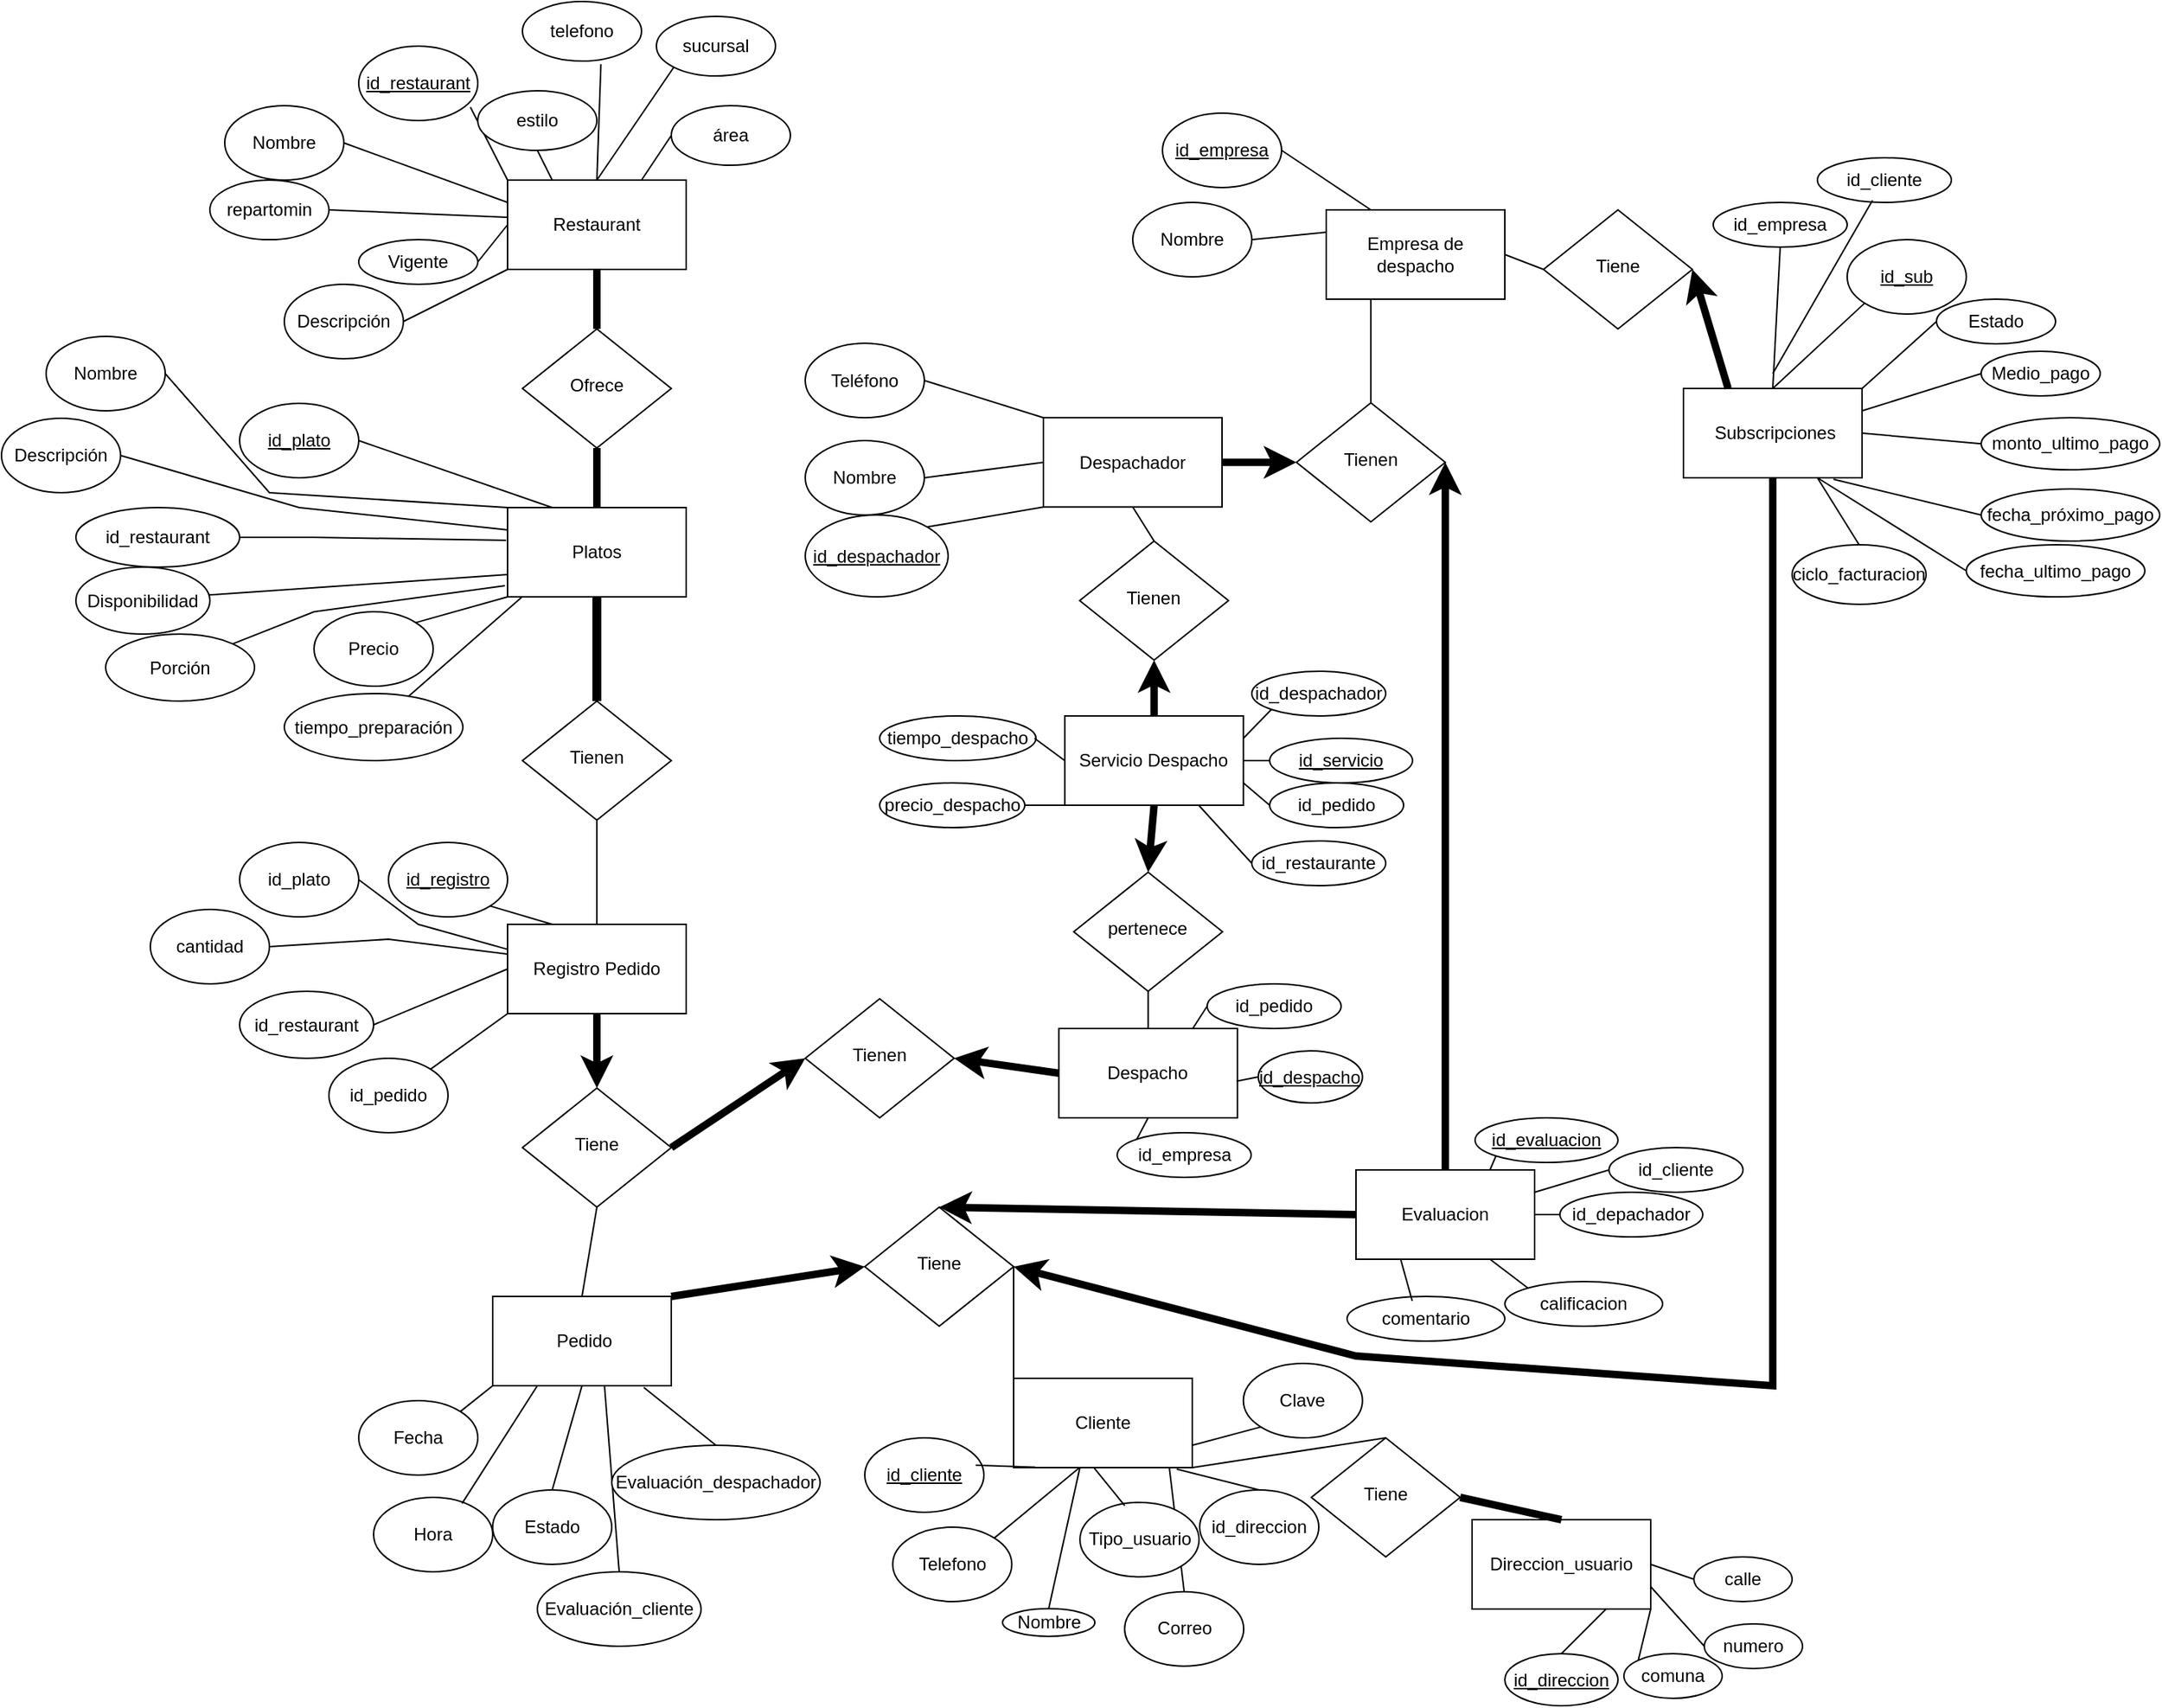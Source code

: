 <mxfile version="21.3.7" type="device">
  <diagram id="C5RBs43oDa-KdzZeNtuy" name="Page-1">
    <mxGraphModel dx="3452" dy="1305" grid="1" gridSize="10" guides="1" tooltips="1" connect="1" arrows="1" fold="1" page="1" pageScale="1" pageWidth="827" pageHeight="1169" math="0" shadow="0">
      <root>
        <mxCell id="WIyWlLk6GJQsqaUBKTNV-0" />
        <mxCell id="WIyWlLk6GJQsqaUBKTNV-1" parent="WIyWlLk6GJQsqaUBKTNV-0" />
        <mxCell id="WIyWlLk6GJQsqaUBKTNV-10" value="Ofrece" style="rhombus;whiteSpace=wrap;html=1;shadow=0;fontFamily=Helvetica;fontSize=12;align=center;strokeWidth=1;spacing=6;spacingTop=-4;" parent="WIyWlLk6GJQsqaUBKTNV-1" vertex="1">
          <mxGeometry x="130" y="240" width="100" height="80" as="geometry" />
        </mxCell>
        <mxCell id="P7yukmsBVSewSL0_P7Qi-2" value="Restaurant" style="rounded=0;whiteSpace=wrap;html=1;" parent="WIyWlLk6GJQsqaUBKTNV-1" vertex="1">
          <mxGeometry x="120" y="140" width="120" height="60" as="geometry" />
        </mxCell>
        <mxCell id="P7yukmsBVSewSL0_P7Qi-3" value="&lt;u&gt;id_restaurant&lt;/u&gt;" style="ellipse;whiteSpace=wrap;html=1;" parent="WIyWlLk6GJQsqaUBKTNV-1" vertex="1">
          <mxGeometry x="20" y="50" width="80" height="50" as="geometry" />
        </mxCell>
        <mxCell id="P7yukmsBVSewSL0_P7Qi-7" value="" style="endArrow=none;html=1;rounded=0;entryX=0.938;entryY=0.82;entryDx=0;entryDy=0;entryPerimeter=0;exitX=0;exitY=0;exitDx=0;exitDy=0;" parent="WIyWlLk6GJQsqaUBKTNV-1" source="P7yukmsBVSewSL0_P7Qi-2" target="P7yukmsBVSewSL0_P7Qi-3" edge="1">
          <mxGeometry width="50" height="50" relative="1" as="geometry">
            <mxPoint x="110" y="140" as="sourcePoint" />
            <mxPoint x="160" y="90" as="targetPoint" />
          </mxGeometry>
        </mxCell>
        <mxCell id="P7yukmsBVSewSL0_P7Qi-8" value="Nombre" style="ellipse;whiteSpace=wrap;html=1;" parent="WIyWlLk6GJQsqaUBKTNV-1" vertex="1">
          <mxGeometry x="-70" y="90" width="80" height="50" as="geometry" />
        </mxCell>
        <mxCell id="P7yukmsBVSewSL0_P7Qi-13" value="Platos" style="rounded=0;whiteSpace=wrap;html=1;" parent="WIyWlLk6GJQsqaUBKTNV-1" vertex="1">
          <mxGeometry x="120" y="360" width="120" height="60" as="geometry" />
        </mxCell>
        <mxCell id="P7yukmsBVSewSL0_P7Qi-14" value="Tienen" style="rhombus;whiteSpace=wrap;html=1;shadow=0;fontFamily=Helvetica;fontSize=12;align=center;strokeWidth=1;spacing=6;spacingTop=-4;" parent="WIyWlLk6GJQsqaUBKTNV-1" vertex="1">
          <mxGeometry x="130" y="490" width="100" height="80" as="geometry" />
        </mxCell>
        <mxCell id="P7yukmsBVSewSL0_P7Qi-16" value="Registro Pedido" style="rounded=0;whiteSpace=wrap;html=1;" parent="WIyWlLk6GJQsqaUBKTNV-1" vertex="1">
          <mxGeometry x="120" y="640" width="120" height="60" as="geometry" />
        </mxCell>
        <mxCell id="P7yukmsBVSewSL0_P7Qi-17" value="&amp;nbsp;Pedido" style="rounded=0;whiteSpace=wrap;html=1;" parent="WIyWlLk6GJQsqaUBKTNV-1" vertex="1">
          <mxGeometry x="110" y="890" width="120" height="60" as="geometry" />
        </mxCell>
        <mxCell id="P7yukmsBVSewSL0_P7Qi-18" value="Despachador" style="rounded=0;whiteSpace=wrap;html=1;" parent="WIyWlLk6GJQsqaUBKTNV-1" vertex="1">
          <mxGeometry x="480" y="299.62" width="120" height="60" as="geometry" />
        </mxCell>
        <mxCell id="P7yukmsBVSewSL0_P7Qi-19" value="Cliente" style="rounded=0;whiteSpace=wrap;html=1;" parent="WIyWlLk6GJQsqaUBKTNV-1" vertex="1">
          <mxGeometry x="460" y="945" width="120" height="60" as="geometry" />
        </mxCell>
        <mxCell id="P7yukmsBVSewSL0_P7Qi-20" value="Empresa de despacho" style="rounded=0;whiteSpace=wrap;html=1;" parent="WIyWlLk6GJQsqaUBKTNV-1" vertex="1">
          <mxGeometry x="670" y="160" width="120" height="60" as="geometry" />
        </mxCell>
        <mxCell id="P7yukmsBVSewSL0_P7Qi-21" value="Despacho" style="rounded=0;whiteSpace=wrap;html=1;" parent="WIyWlLk6GJQsqaUBKTNV-1" vertex="1">
          <mxGeometry x="490.35" y="710" width="120" height="60" as="geometry" />
        </mxCell>
        <mxCell id="P7yukmsBVSewSL0_P7Qi-22" value="Tienen" style="rhombus;whiteSpace=wrap;html=1;shadow=0;fontFamily=Helvetica;fontSize=12;align=center;strokeWidth=1;spacing=6;spacingTop=-4;" parent="WIyWlLk6GJQsqaUBKTNV-1" vertex="1">
          <mxGeometry x="320" y="690" width="100" height="80" as="geometry" />
        </mxCell>
        <mxCell id="P7yukmsBVSewSL0_P7Qi-23" value="Tiene" style="rhombus;whiteSpace=wrap;html=1;shadow=0;fontFamily=Helvetica;fontSize=12;align=center;strokeWidth=1;spacing=6;spacingTop=-4;" parent="WIyWlLk6GJQsqaUBKTNV-1" vertex="1">
          <mxGeometry x="130" y="750" width="100" height="80" as="geometry" />
        </mxCell>
        <mxCell id="P7yukmsBVSewSL0_P7Qi-24" value="Tiene" style="rhombus;whiteSpace=wrap;html=1;shadow=0;fontFamily=Helvetica;fontSize=12;align=center;strokeWidth=1;spacing=6;spacingTop=-4;" parent="WIyWlLk6GJQsqaUBKTNV-1" vertex="1">
          <mxGeometry x="360" y="830" width="100" height="80" as="geometry" />
        </mxCell>
        <mxCell id="P7yukmsBVSewSL0_P7Qi-30" value="&amp;nbsp;Subscripciones" style="rounded=0;whiteSpace=wrap;html=1;" parent="WIyWlLk6GJQsqaUBKTNV-1" vertex="1">
          <mxGeometry x="910" y="280" width="120" height="60" as="geometry" />
        </mxCell>
        <mxCell id="P7yukmsBVSewSL0_P7Qi-33" value="Tiene" style="rhombus;whiteSpace=wrap;html=1;shadow=0;fontFamily=Helvetica;fontSize=12;align=center;strokeWidth=1;spacing=6;spacingTop=-4;" parent="WIyWlLk6GJQsqaUBKTNV-1" vertex="1">
          <mxGeometry x="816" y="160" width="100" height="80" as="geometry" />
        </mxCell>
        <mxCell id="P7yukmsBVSewSL0_P7Qi-39" value="" style="endArrow=none;html=1;rounded=0;exitX=0.5;exitY=1;exitDx=0;exitDy=0;entryX=0.5;entryY=0;entryDx=0;entryDy=0;strokeWidth=5;" parent="WIyWlLk6GJQsqaUBKTNV-1" source="P7yukmsBVSewSL0_P7Qi-2" target="WIyWlLk6GJQsqaUBKTNV-10" edge="1">
          <mxGeometry width="50" height="50" relative="1" as="geometry">
            <mxPoint x="230" y="230" as="sourcePoint" />
            <mxPoint x="230" y="280" as="targetPoint" />
            <Array as="points">
              <mxPoint x="180" y="220" />
            </Array>
          </mxGeometry>
        </mxCell>
        <mxCell id="P7yukmsBVSewSL0_P7Qi-40" value="" style="endArrow=none;html=1;rounded=0;exitX=0.5;exitY=1;exitDx=0;exitDy=0;strokeWidth=5;" parent="WIyWlLk6GJQsqaUBKTNV-1" source="WIyWlLk6GJQsqaUBKTNV-10" edge="1">
          <mxGeometry width="50" height="50" relative="1" as="geometry">
            <mxPoint x="180" y="330" as="sourcePoint" />
            <mxPoint x="180" y="360" as="targetPoint" />
          </mxGeometry>
        </mxCell>
        <mxCell id="P7yukmsBVSewSL0_P7Qi-41" value="" style="endArrow=none;html=1;rounded=0;entryX=0.5;entryY=1;entryDx=0;entryDy=0;exitX=0.5;exitY=0;exitDx=0;exitDy=0;strokeWidth=6;" parent="WIyWlLk6GJQsqaUBKTNV-1" source="P7yukmsBVSewSL0_P7Qi-14" target="P7yukmsBVSewSL0_P7Qi-13" edge="1">
          <mxGeometry width="50" height="50" relative="1" as="geometry">
            <mxPoint x="210" y="480" as="sourcePoint" />
            <mxPoint x="260" y="430" as="targetPoint" />
          </mxGeometry>
        </mxCell>
        <mxCell id="P7yukmsBVSewSL0_P7Qi-42" value="" style="endArrow=none;html=1;rounded=0;exitX=0.5;exitY=1;exitDx=0;exitDy=0;strokeWidth=1;" parent="WIyWlLk6GJQsqaUBKTNV-1" source="P7yukmsBVSewSL0_P7Qi-14" target="P7yukmsBVSewSL0_P7Qi-16" edge="1">
          <mxGeometry width="50" height="50" relative="1" as="geometry">
            <mxPoint x="240" y="610" as="sourcePoint" />
            <mxPoint x="240" y="660" as="targetPoint" />
          </mxGeometry>
        </mxCell>
        <mxCell id="P7yukmsBVSewSL0_P7Qi-44" value="" style="endArrow=classic;html=1;rounded=0;exitX=0.5;exitY=1;exitDx=0;exitDy=0;entryX=0.5;entryY=0;entryDx=0;entryDy=0;strokeWidth=5;" parent="WIyWlLk6GJQsqaUBKTNV-1" source="P7yukmsBVSewSL0_P7Qi-16" target="P7yukmsBVSewSL0_P7Qi-23" edge="1">
          <mxGeometry width="50" height="50" relative="1" as="geometry">
            <mxPoint x="230" y="790" as="sourcePoint" />
            <mxPoint x="280" y="740" as="targetPoint" />
          </mxGeometry>
        </mxCell>
        <mxCell id="P7yukmsBVSewSL0_P7Qi-48" value="" style="endArrow=none;html=1;rounded=0;exitX=0;exitY=0.5;exitDx=0;exitDy=0;entryX=1;entryY=0.5;entryDx=0;entryDy=0;" parent="WIyWlLk6GJQsqaUBKTNV-1" source="P7yukmsBVSewSL0_P7Qi-19" target="P7yukmsBVSewSL0_P7Qi-24" edge="1">
          <mxGeometry width="50" height="50" relative="1" as="geometry">
            <mxPoint x="480" y="970" as="sourcePoint" />
            <mxPoint x="530" y="920" as="targetPoint" />
          </mxGeometry>
        </mxCell>
        <mxCell id="P7yukmsBVSewSL0_P7Qi-49" value="" style="endArrow=classic;html=1;rounded=0;exitX=1;exitY=0;exitDx=0;exitDy=0;entryX=0;entryY=0.5;entryDx=0;entryDy=0;strokeWidth=5;" parent="WIyWlLk6GJQsqaUBKTNV-1" source="P7yukmsBVSewSL0_P7Qi-17" target="P7yukmsBVSewSL0_P7Qi-24" edge="1">
          <mxGeometry width="50" height="50" relative="1" as="geometry">
            <mxPoint x="290" y="870" as="sourcePoint" />
            <mxPoint x="290" y="810" as="targetPoint" />
          </mxGeometry>
        </mxCell>
        <mxCell id="P7yukmsBVSewSL0_P7Qi-50" value="" style="endArrow=classic;html=1;rounded=0;exitX=1;exitY=0.5;exitDx=0;exitDy=0;entryX=0;entryY=0.5;entryDx=0;entryDy=0;strokeWidth=5;" parent="WIyWlLk6GJQsqaUBKTNV-1" source="P7yukmsBVSewSL0_P7Qi-23" target="P7yukmsBVSewSL0_P7Qi-22" edge="1">
          <mxGeometry width="50" height="50" relative="1" as="geometry">
            <mxPoint x="340" y="610" as="sourcePoint" />
            <mxPoint x="340" y="550" as="targetPoint" />
          </mxGeometry>
        </mxCell>
        <mxCell id="P7yukmsBVSewSL0_P7Qi-51" value="" style="endArrow=classic;html=1;rounded=0;exitX=0;exitY=0.5;exitDx=0;exitDy=0;entryX=1;entryY=0.5;entryDx=0;entryDy=0;strokeWidth=5;" parent="WIyWlLk6GJQsqaUBKTNV-1" source="P7yukmsBVSewSL0_P7Qi-21" target="P7yukmsBVSewSL0_P7Qi-22" edge="1">
          <mxGeometry width="50" height="50" relative="1" as="geometry">
            <mxPoint x="510.35" y="785" as="sourcePoint" />
            <mxPoint x="416" y="750" as="targetPoint" />
          </mxGeometry>
        </mxCell>
        <mxCell id="P7yukmsBVSewSL0_P7Qi-53" value="Tienen" style="rhombus;whiteSpace=wrap;html=1;shadow=0;fontFamily=Helvetica;fontSize=12;align=center;strokeWidth=1;spacing=6;spacingTop=-4;" parent="WIyWlLk6GJQsqaUBKTNV-1" vertex="1">
          <mxGeometry x="650" y="289.62" width="100" height="80" as="geometry" />
        </mxCell>
        <mxCell id="P7yukmsBVSewSL0_P7Qi-112" value="" style="endArrow=classic;html=1;rounded=0;entryX=1;entryY=0.5;entryDx=0;entryDy=0;strokeWidth=5;exitX=0.25;exitY=0;exitDx=0;exitDy=0;" parent="WIyWlLk6GJQsqaUBKTNV-1" source="P7yukmsBVSewSL0_P7Qi-30" target="P7yukmsBVSewSL0_P7Qi-33" edge="1">
          <mxGeometry width="50" height="50" relative="1" as="geometry">
            <mxPoint x="880" y="170" as="sourcePoint" />
            <mxPoint x="870" y="250" as="targetPoint" />
          </mxGeometry>
        </mxCell>
        <mxCell id="P7yukmsBVSewSL0_P7Qi-116" value="" style="endArrow=none;html=1;rounded=0;entryX=1;entryY=0.5;entryDx=0;entryDy=0;exitX=0;exitY=0.5;exitDx=0;exitDy=0;" parent="WIyWlLk6GJQsqaUBKTNV-1" source="P7yukmsBVSewSL0_P7Qi-33" target="P7yukmsBVSewSL0_P7Qi-20" edge="1">
          <mxGeometry width="50" height="50" relative="1" as="geometry">
            <mxPoint x="730.0" y="240" as="sourcePoint" />
            <mxPoint x="680" y="240" as="targetPoint" />
            <Array as="points" />
          </mxGeometry>
        </mxCell>
        <mxCell id="P7yukmsBVSewSL0_P7Qi-118" value="" style="endArrow=none;html=1;rounded=0;entryX=0.25;entryY=1;entryDx=0;entryDy=0;exitX=0.5;exitY=0;exitDx=0;exitDy=0;" parent="WIyWlLk6GJQsqaUBKTNV-1" source="P7yukmsBVSewSL0_P7Qi-53" target="P7yukmsBVSewSL0_P7Qi-20" edge="1">
          <mxGeometry width="50" height="50" relative="1" as="geometry">
            <mxPoint x="350" y="490" as="sourcePoint" />
            <mxPoint x="400" y="440" as="targetPoint" />
          </mxGeometry>
        </mxCell>
        <mxCell id="P7yukmsBVSewSL0_P7Qi-119" value="" style="endArrow=classic;html=1;rounded=0;exitX=1;exitY=0.5;exitDx=0;exitDy=0;strokeWidth=5;entryX=0;entryY=0.5;entryDx=0;entryDy=0;" parent="WIyWlLk6GJQsqaUBKTNV-1" source="P7yukmsBVSewSL0_P7Qi-18" target="P7yukmsBVSewSL0_P7Qi-53" edge="1">
          <mxGeometry width="50" height="50" relative="1" as="geometry">
            <mxPoint x="400" y="329.62" as="sourcePoint" />
            <mxPoint x="660" y="330" as="targetPoint" />
          </mxGeometry>
        </mxCell>
        <mxCell id="P7yukmsBVSewSL0_P7Qi-124" value="Vigente" style="ellipse;whiteSpace=wrap;html=1;" parent="WIyWlLk6GJQsqaUBKTNV-1" vertex="1">
          <mxGeometry x="20" y="180" width="80" height="30" as="geometry" />
        </mxCell>
        <mxCell id="P7yukmsBVSewSL0_P7Qi-125" value="Descripción" style="ellipse;whiteSpace=wrap;html=1;" parent="WIyWlLk6GJQsqaUBKTNV-1" vertex="1">
          <mxGeometry x="-30" y="210" width="80" height="50" as="geometry" />
        </mxCell>
        <mxCell id="P7yukmsBVSewSL0_P7Qi-126" value="" style="endArrow=none;html=1;rounded=0;entryX=0;entryY=1;entryDx=0;entryDy=0;exitX=1;exitY=0.5;exitDx=0;exitDy=0;" parent="WIyWlLk6GJQsqaUBKTNV-1" source="P7yukmsBVSewSL0_P7Qi-125" target="P7yukmsBVSewSL0_P7Qi-2" edge="1">
          <mxGeometry width="50" height="50" relative="1" as="geometry">
            <mxPoint x="80" y="300" as="sourcePoint" />
            <mxPoint x="130" y="250" as="targetPoint" />
          </mxGeometry>
        </mxCell>
        <mxCell id="P7yukmsBVSewSL0_P7Qi-127" value="" style="endArrow=none;html=1;rounded=0;entryX=0;entryY=0.5;entryDx=0;entryDy=0;exitX=1;exitY=0.5;exitDx=0;exitDy=0;" parent="WIyWlLk6GJQsqaUBKTNV-1" source="P7yukmsBVSewSL0_P7Qi-124" target="P7yukmsBVSewSL0_P7Qi-2" edge="1">
          <mxGeometry width="50" height="50" relative="1" as="geometry">
            <mxPoint x="10" y="340" as="sourcePoint" />
            <mxPoint x="60" y="290" as="targetPoint" />
          </mxGeometry>
        </mxCell>
        <mxCell id="P7yukmsBVSewSL0_P7Qi-128" value="" style="endArrow=none;html=1;rounded=0;entryX=0;entryY=0.25;entryDx=0;entryDy=0;exitX=1;exitY=0.5;exitDx=0;exitDy=0;" parent="WIyWlLk6GJQsqaUBKTNV-1" source="P7yukmsBVSewSL0_P7Qi-8" target="P7yukmsBVSewSL0_P7Qi-2" edge="1">
          <mxGeometry width="50" height="50" relative="1" as="geometry">
            <mxPoint x="50" y="160" as="sourcePoint" />
            <mxPoint x="100" y="110" as="targetPoint" />
          </mxGeometry>
        </mxCell>
        <mxCell id="P7yukmsBVSewSL0_P7Qi-130" value="&lt;u&gt;id_cliente&lt;/u&gt;" style="ellipse;whiteSpace=wrap;html=1;" parent="WIyWlLk6GJQsqaUBKTNV-1" vertex="1">
          <mxGeometry x="360" y="985" width="80" height="50" as="geometry" />
        </mxCell>
        <mxCell id="P7yukmsBVSewSL0_P7Qi-132" value="Correo" style="ellipse;whiteSpace=wrap;html=1;" parent="WIyWlLk6GJQsqaUBKTNV-1" vertex="1">
          <mxGeometry x="534.56" y="1088.35" width="80" height="50" as="geometry" />
        </mxCell>
        <mxCell id="P7yukmsBVSewSL0_P7Qi-131" value="Nombre" style="ellipse;whiteSpace=wrap;html=1;" parent="WIyWlLk6GJQsqaUBKTNV-1" vertex="1">
          <mxGeometry x="452.56" y="1099.78" width="62" height="18.57" as="geometry" />
        </mxCell>
        <mxCell id="P7yukmsBVSewSL0_P7Qi-133" value="" style="endArrow=none;html=1;rounded=0;entryX=0;entryY=1;entryDx=0;entryDy=0;exitX=1;exitY=0.5;exitDx=0;exitDy=0;" parent="WIyWlLk6GJQsqaUBKTNV-1" edge="1">
          <mxGeometry width="50" height="50" relative="1" as="geometry">
            <mxPoint x="434.56" y="1003.35" as="sourcePoint" />
            <mxPoint x="474.56" y="1004.78" as="targetPoint" />
          </mxGeometry>
        </mxCell>
        <mxCell id="P7yukmsBVSewSL0_P7Qi-134" value="" style="endArrow=none;html=1;rounded=0;entryX=0.25;entryY=1;entryDx=0;entryDy=0;exitX=0.5;exitY=0;exitDx=0;exitDy=0;" parent="WIyWlLk6GJQsqaUBKTNV-1" source="P7yukmsBVSewSL0_P7Qi-131" edge="1">
          <mxGeometry width="50" height="50" relative="1" as="geometry">
            <mxPoint x="524.56" y="1039.78" as="sourcePoint" />
            <mxPoint x="504.56" y="1004.78" as="targetPoint" />
          </mxGeometry>
        </mxCell>
        <mxCell id="P7yukmsBVSewSL0_P7Qi-135" value="" style="endArrow=none;html=1;rounded=0;entryX=0.75;entryY=1;entryDx=0;entryDy=0;exitX=0.5;exitY=0;exitDx=0;exitDy=0;" parent="WIyWlLk6GJQsqaUBKTNV-1" source="P7yukmsBVSewSL0_P7Qi-132" edge="1">
          <mxGeometry width="50" height="50" relative="1" as="geometry">
            <mxPoint x="644.56" y="1029.78" as="sourcePoint" />
            <mxPoint x="564.56" y="1004.78" as="targetPoint" />
          </mxGeometry>
        </mxCell>
        <mxCell id="P7yukmsBVSewSL0_P7Qi-136" value="Nombre" style="ellipse;whiteSpace=wrap;html=1;" parent="WIyWlLk6GJQsqaUBKTNV-1" vertex="1">
          <mxGeometry x="-190" y="245" width="80" height="50" as="geometry" />
        </mxCell>
        <mxCell id="P7yukmsBVSewSL0_P7Qi-137" value="&lt;u&gt;id_plato&lt;/u&gt;" style="ellipse;whiteSpace=wrap;html=1;" parent="WIyWlLk6GJQsqaUBKTNV-1" vertex="1">
          <mxGeometry x="-60" y="290" width="80" height="50" as="geometry" />
        </mxCell>
        <mxCell id="P7yukmsBVSewSL0_P7Qi-138" value="Descripción" style="ellipse;whiteSpace=wrap;html=1;" parent="WIyWlLk6GJQsqaUBKTNV-1" vertex="1">
          <mxGeometry x="-220" y="300" width="80" height="50" as="geometry" />
        </mxCell>
        <mxCell id="P7yukmsBVSewSL0_P7Qi-140" value="Disponibilidad" style="ellipse;whiteSpace=wrap;html=1;" parent="WIyWlLk6GJQsqaUBKTNV-1" vertex="1">
          <mxGeometry x="-170" y="400" width="90" height="45" as="geometry" />
        </mxCell>
        <mxCell id="P7yukmsBVSewSL0_P7Qi-141" value="Porción" style="ellipse;whiteSpace=wrap;html=1;" parent="WIyWlLk6GJQsqaUBKTNV-1" vertex="1">
          <mxGeometry x="-150" y="445" width="100" height="45" as="geometry" />
        </mxCell>
        <mxCell id="P7yukmsBVSewSL0_P7Qi-142" value="id_restaurant" style="ellipse;whiteSpace=wrap;html=1;" parent="WIyWlLk6GJQsqaUBKTNV-1" vertex="1">
          <mxGeometry x="-170" y="360" width="110" height="40" as="geometry" />
        </mxCell>
        <mxCell id="P7yukmsBVSewSL0_P7Qi-143" value="Precio" style="ellipse;whiteSpace=wrap;html=1;" parent="WIyWlLk6GJQsqaUBKTNV-1" vertex="1">
          <mxGeometry x="-10" y="430" width="80" height="50" as="geometry" />
        </mxCell>
        <mxCell id="P7yukmsBVSewSL0_P7Qi-144" value="" style="endArrow=none;html=1;rounded=0;entryX=1;entryY=0.5;entryDx=0;entryDy=0;exitX=0.25;exitY=0;exitDx=0;exitDy=0;" parent="WIyWlLk6GJQsqaUBKTNV-1" source="P7yukmsBVSewSL0_P7Qi-13" target="P7yukmsBVSewSL0_P7Qi-137" edge="1">
          <mxGeometry width="50" height="50" relative="1" as="geometry">
            <mxPoint x="80" y="410" as="sourcePoint" />
            <mxPoint x="130" y="360" as="targetPoint" />
          </mxGeometry>
        </mxCell>
        <mxCell id="P7yukmsBVSewSL0_P7Qi-145" value="" style="endArrow=none;html=1;rounded=0;entryX=0;entryY=1;entryDx=0;entryDy=0;exitX=1;exitY=0;exitDx=0;exitDy=0;" parent="WIyWlLk6GJQsqaUBKTNV-1" source="P7yukmsBVSewSL0_P7Qi-143" target="P7yukmsBVSewSL0_P7Qi-13" edge="1">
          <mxGeometry width="50" height="50" relative="1" as="geometry">
            <mxPoint x="70" y="450" as="sourcePoint" />
            <mxPoint x="120" y="400" as="targetPoint" />
          </mxGeometry>
        </mxCell>
        <mxCell id="P7yukmsBVSewSL0_P7Qi-146" value="" style="endArrow=none;html=1;rounded=0;entryX=1;entryY=0.5;entryDx=0;entryDy=0;exitX=0;exitY=0;exitDx=0;exitDy=0;" parent="WIyWlLk6GJQsqaUBKTNV-1" source="P7yukmsBVSewSL0_P7Qi-13" target="P7yukmsBVSewSL0_P7Qi-136" edge="1">
          <mxGeometry width="50" height="50" relative="1" as="geometry">
            <mxPoint x="-280" y="410" as="sourcePoint" />
            <mxPoint x="-230" y="360" as="targetPoint" />
            <Array as="points">
              <mxPoint x="-40" y="350" />
            </Array>
          </mxGeometry>
        </mxCell>
        <mxCell id="P7yukmsBVSewSL0_P7Qi-147" value="" style="endArrow=none;html=1;rounded=0;entryX=1;entryY=0.5;entryDx=0;entryDy=0;exitX=0;exitY=0.25;exitDx=0;exitDy=0;" parent="WIyWlLk6GJQsqaUBKTNV-1" source="P7yukmsBVSewSL0_P7Qi-13" target="P7yukmsBVSewSL0_P7Qi-138" edge="1">
          <mxGeometry width="50" height="50" relative="1" as="geometry">
            <mxPoint x="-300" y="450" as="sourcePoint" />
            <mxPoint x="-250" y="400" as="targetPoint" />
            <Array as="points">
              <mxPoint x="-20" y="360" />
            </Array>
          </mxGeometry>
        </mxCell>
        <mxCell id="P7yukmsBVSewSL0_P7Qi-148" value="" style="endArrow=none;html=1;rounded=0;exitX=1;exitY=0.5;exitDx=0;exitDy=0;entryX=-0.008;entryY=0.367;entryDx=0;entryDy=0;entryPerimeter=0;" parent="WIyWlLk6GJQsqaUBKTNV-1" source="P7yukmsBVSewSL0_P7Qi-142" target="P7yukmsBVSewSL0_P7Qi-13" edge="1">
          <mxGeometry width="50" height="50" relative="1" as="geometry">
            <mxPoint x="-420" y="490" as="sourcePoint" />
            <mxPoint x="90" y="390" as="targetPoint" />
            <Array as="points">
              <mxPoint x="-10" y="380" />
            </Array>
          </mxGeometry>
        </mxCell>
        <mxCell id="P7yukmsBVSewSL0_P7Qi-150" value="" style="endArrow=none;html=1;rounded=0;entryX=0;entryY=0.75;entryDx=0;entryDy=0;exitX=0.989;exitY=0.418;exitDx=0;exitDy=0;exitPerimeter=0;" parent="WIyWlLk6GJQsqaUBKTNV-1" source="P7yukmsBVSewSL0_P7Qi-140" target="P7yukmsBVSewSL0_P7Qi-13" edge="1">
          <mxGeometry width="50" height="50" relative="1" as="geometry">
            <mxPoint x="-270" y="640" as="sourcePoint" />
            <mxPoint x="-220" y="590" as="targetPoint" />
            <Array as="points" />
          </mxGeometry>
        </mxCell>
        <mxCell id="P7yukmsBVSewSL0_P7Qi-151" value="" style="endArrow=none;html=1;rounded=0;entryX=-0.015;entryY=0.875;entryDx=0;entryDy=0;entryPerimeter=0;exitX=1;exitY=0;exitDx=0;exitDy=0;" parent="WIyWlLk6GJQsqaUBKTNV-1" source="P7yukmsBVSewSL0_P7Qi-141" target="P7yukmsBVSewSL0_P7Qi-13" edge="1">
          <mxGeometry width="50" height="50" relative="1" as="geometry">
            <mxPoint x="-110" y="700" as="sourcePoint" />
            <mxPoint x="-60" y="650" as="targetPoint" />
            <Array as="points">
              <mxPoint x="-10" y="430" />
            </Array>
          </mxGeometry>
        </mxCell>
        <mxCell id="P7yukmsBVSewSL0_P7Qi-152" value="tiempo_preparación" style="ellipse;whiteSpace=wrap;html=1;" parent="WIyWlLk6GJQsqaUBKTNV-1" vertex="1">
          <mxGeometry x="-30" y="485" width="120" height="45" as="geometry" />
        </mxCell>
        <mxCell id="P7yukmsBVSewSL0_P7Qi-153" value="" style="endArrow=none;html=1;rounded=0;entryX=0.079;entryY=1.005;entryDx=0;entryDy=0;entryPerimeter=0;" parent="WIyWlLk6GJQsqaUBKTNV-1" source="P7yukmsBVSewSL0_P7Qi-152" target="P7yukmsBVSewSL0_P7Qi-13" edge="1">
          <mxGeometry width="50" height="50" relative="1" as="geometry">
            <mxPoint x="70" y="540" as="sourcePoint" />
            <mxPoint x="120" y="490" as="targetPoint" />
          </mxGeometry>
        </mxCell>
        <mxCell id="P7yukmsBVSewSL0_P7Qi-156" value="&lt;u&gt;id_registro&lt;/u&gt;" style="ellipse;whiteSpace=wrap;html=1;" parent="WIyWlLk6GJQsqaUBKTNV-1" vertex="1">
          <mxGeometry x="40" y="585" width="80" height="50" as="geometry" />
        </mxCell>
        <mxCell id="P7yukmsBVSewSL0_P7Qi-157" value="id_plato" style="ellipse;whiteSpace=wrap;html=1;" parent="WIyWlLk6GJQsqaUBKTNV-1" vertex="1">
          <mxGeometry x="-60" y="585" width="80" height="50" as="geometry" />
        </mxCell>
        <mxCell id="P7yukmsBVSewSL0_P7Qi-158" value="id_restaurant" style="ellipse;whiteSpace=wrap;html=1;" parent="WIyWlLk6GJQsqaUBKTNV-1" vertex="1">
          <mxGeometry x="-60" y="685" width="90" height="45" as="geometry" />
        </mxCell>
        <mxCell id="P7yukmsBVSewSL0_P7Qi-159" value="cantidad" style="ellipse;whiteSpace=wrap;html=1;" parent="WIyWlLk6GJQsqaUBKTNV-1" vertex="1">
          <mxGeometry x="-120" y="630" width="80" height="50" as="geometry" />
        </mxCell>
        <mxCell id="P7yukmsBVSewSL0_P7Qi-162" value="" style="endArrow=none;html=1;rounded=0;entryX=1;entryY=1;entryDx=0;entryDy=0;exitX=0.25;exitY=0;exitDx=0;exitDy=0;" parent="WIyWlLk6GJQsqaUBKTNV-1" source="P7yukmsBVSewSL0_P7Qi-16" target="P7yukmsBVSewSL0_P7Qi-156" edge="1">
          <mxGeometry width="50" height="50" relative="1" as="geometry">
            <mxPoint x="-220" y="830" as="sourcePoint" />
            <mxPoint x="-170" y="780" as="targetPoint" />
          </mxGeometry>
        </mxCell>
        <mxCell id="P7yukmsBVSewSL0_P7Qi-163" value="" style="endArrow=none;html=1;rounded=0;entryX=1;entryY=0.5;entryDx=0;entryDy=0;exitX=0;exitY=0.28;exitDx=0;exitDy=0;exitPerimeter=0;" parent="WIyWlLk6GJQsqaUBKTNV-1" source="P7yukmsBVSewSL0_P7Qi-16" target="P7yukmsBVSewSL0_P7Qi-157" edge="1">
          <mxGeometry width="50" height="50" relative="1" as="geometry">
            <mxPoint x="-320" y="710" as="sourcePoint" />
            <mxPoint x="-270" y="660" as="targetPoint" />
            <Array as="points">
              <mxPoint x="60" y="640" />
            </Array>
          </mxGeometry>
        </mxCell>
        <mxCell id="P7yukmsBVSewSL0_P7Qi-164" value="" style="endArrow=none;html=1;rounded=0;entryX=1;entryY=0.5;entryDx=0;entryDy=0;" parent="WIyWlLk6GJQsqaUBKTNV-1" target="P7yukmsBVSewSL0_P7Qi-159" edge="1">
          <mxGeometry width="50" height="50" relative="1" as="geometry">
            <mxPoint x="120" y="660" as="sourcePoint" />
            <mxPoint x="-310" y="690" as="targetPoint" />
            <Array as="points">
              <mxPoint x="40" y="650" />
            </Array>
          </mxGeometry>
        </mxCell>
        <mxCell id="P7yukmsBVSewSL0_P7Qi-165" value="" style="endArrow=none;html=1;rounded=0;entryX=0;entryY=0.5;entryDx=0;entryDy=0;exitX=1;exitY=0.5;exitDx=0;exitDy=0;" parent="WIyWlLk6GJQsqaUBKTNV-1" source="P7yukmsBVSewSL0_P7Qi-158" target="P7yukmsBVSewSL0_P7Qi-16" edge="1">
          <mxGeometry width="50" height="50" relative="1" as="geometry">
            <mxPoint x="-180" y="830" as="sourcePoint" />
            <mxPoint x="-130" y="780" as="targetPoint" />
          </mxGeometry>
        </mxCell>
        <mxCell id="P7yukmsBVSewSL0_P7Qi-166" value="" style="endArrow=none;html=1;rounded=0;entryX=0;entryY=1;entryDx=0;entryDy=0;exitX=1;exitY=0;exitDx=0;exitDy=0;" parent="WIyWlLk6GJQsqaUBKTNV-1" source="Pl5dN0OMT_UQbBaoHpls-32" target="P7yukmsBVSewSL0_P7Qi-16" edge="1">
          <mxGeometry width="50" height="50" relative="1" as="geometry">
            <mxPoint x="68.64" y="736.85" as="sourcePoint" />
            <mxPoint x="-60" y="850" as="targetPoint" />
          </mxGeometry>
        </mxCell>
        <mxCell id="P7yukmsBVSewSL0_P7Qi-171" value="Fecha" style="ellipse;whiteSpace=wrap;html=1;" parent="WIyWlLk6GJQsqaUBKTNV-1" vertex="1">
          <mxGeometry x="20" y="960" width="80" height="50" as="geometry" />
        </mxCell>
        <mxCell id="P7yukmsBVSewSL0_P7Qi-172" value="" style="endArrow=none;html=1;rounded=0;entryX=0;entryY=1;entryDx=0;entryDy=0;exitX=1;exitY=0;exitDx=0;exitDy=0;" parent="WIyWlLk6GJQsqaUBKTNV-1" source="P7yukmsBVSewSL0_P7Qi-171" target="P7yukmsBVSewSL0_P7Qi-17" edge="1">
          <mxGeometry width="50" height="50" relative="1" as="geometry">
            <mxPoint x="40" y="1090" as="sourcePoint" />
            <mxPoint x="90" y="1040" as="targetPoint" />
          </mxGeometry>
        </mxCell>
        <mxCell id="P7yukmsBVSewSL0_P7Qi-173" value="Hora" style="ellipse;whiteSpace=wrap;html=1;" parent="WIyWlLk6GJQsqaUBKTNV-1" vertex="1">
          <mxGeometry x="30" y="1025" width="80" height="50" as="geometry" />
        </mxCell>
        <mxCell id="P7yukmsBVSewSL0_P7Qi-175" value="" style="endArrow=none;html=1;rounded=0;entryX=0.25;entryY=1;entryDx=0;entryDy=0;exitX=0.743;exitY=0.081;exitDx=0;exitDy=0;exitPerimeter=0;" parent="WIyWlLk6GJQsqaUBKTNV-1" source="P7yukmsBVSewSL0_P7Qi-173" target="P7yukmsBVSewSL0_P7Qi-17" edge="1">
          <mxGeometry width="50" height="50" relative="1" as="geometry">
            <mxPoint x="140" y="1030" as="sourcePoint" />
            <mxPoint x="190" y="980" as="targetPoint" />
          </mxGeometry>
        </mxCell>
        <mxCell id="P7yukmsBVSewSL0_P7Qi-178" value="Estado" style="ellipse;whiteSpace=wrap;html=1;" parent="WIyWlLk6GJQsqaUBKTNV-1" vertex="1">
          <mxGeometry x="110" y="1020" width="80" height="50" as="geometry" />
        </mxCell>
        <mxCell id="P7yukmsBVSewSL0_P7Qi-179" value="" style="endArrow=none;html=1;rounded=0;entryX=0.5;entryY=1;entryDx=0;entryDy=0;exitX=0.5;exitY=0;exitDx=0;exitDy=0;" parent="WIyWlLk6GJQsqaUBKTNV-1" source="P7yukmsBVSewSL0_P7Qi-178" target="P7yukmsBVSewSL0_P7Qi-17" edge="1">
          <mxGeometry width="50" height="50" relative="1" as="geometry">
            <mxPoint x="210" y="1070" as="sourcePoint" />
            <mxPoint x="260" y="1020" as="targetPoint" />
            <Array as="points" />
          </mxGeometry>
        </mxCell>
        <mxCell id="P7yukmsBVSewSL0_P7Qi-182" value="Evaluación_cliente" style="ellipse;whiteSpace=wrap;html=1;" parent="WIyWlLk6GJQsqaUBKTNV-1" vertex="1">
          <mxGeometry x="140" y="1075" width="110" height="50" as="geometry" />
        </mxCell>
        <mxCell id="P7yukmsBVSewSL0_P7Qi-183" value="" style="endArrow=none;html=1;rounded=0;entryX=0.626;entryY=1.004;entryDx=0;entryDy=0;entryPerimeter=0;exitX=0.5;exitY=0;exitDx=0;exitDy=0;" parent="WIyWlLk6GJQsqaUBKTNV-1" source="P7yukmsBVSewSL0_P7Qi-182" target="P7yukmsBVSewSL0_P7Qi-17" edge="1">
          <mxGeometry width="50" height="50" relative="1" as="geometry">
            <mxPoint x="200" y="1090" as="sourcePoint" />
            <mxPoint x="250" y="1040" as="targetPoint" />
            <Array as="points" />
          </mxGeometry>
        </mxCell>
        <mxCell id="P7yukmsBVSewSL0_P7Qi-301" value="Evaluación_despachador" style="ellipse;whiteSpace=wrap;html=1;" parent="WIyWlLk6GJQsqaUBKTNV-1" vertex="1">
          <mxGeometry x="190" y="990" width="140" height="50" as="geometry" />
        </mxCell>
        <mxCell id="P7yukmsBVSewSL0_P7Qi-302" value="" style="endArrow=none;html=1;rounded=0;entryX=0.846;entryY=1.018;entryDx=0;entryDy=0;entryPerimeter=0;exitX=0.5;exitY=0;exitDx=0;exitDy=0;" parent="WIyWlLk6GJQsqaUBKTNV-1" source="P7yukmsBVSewSL0_P7Qi-301" target="P7yukmsBVSewSL0_P7Qi-17" edge="1">
          <mxGeometry width="50" height="50" relative="1" as="geometry">
            <mxPoint x="290" y="1040" as="sourcePoint" />
            <mxPoint x="340" y="990" as="targetPoint" />
          </mxGeometry>
        </mxCell>
        <mxCell id="P7yukmsBVSewSL0_P7Qi-318" value="ciclo_facturacion" style="ellipse;whiteSpace=wrap;html=1;" parent="WIyWlLk6GJQsqaUBKTNV-1" vertex="1">
          <mxGeometry x="983" y="385" width="90" height="40" as="geometry" />
        </mxCell>
        <mxCell id="P7yukmsBVSewSL0_P7Qi-319" value="" style="endArrow=none;html=1;rounded=0;entryX=0.5;entryY=0;entryDx=0;entryDy=0;exitX=0.75;exitY=1;exitDx=0;exitDy=0;" parent="WIyWlLk6GJQsqaUBKTNV-1" source="P7yukmsBVSewSL0_P7Qi-30" target="P7yukmsBVSewSL0_P7Qi-318" edge="1">
          <mxGeometry width="50" height="50" relative="1" as="geometry">
            <mxPoint x="1021.44" y="417.02" as="sourcePoint" />
            <mxPoint x="1090" y="480" as="targetPoint" />
          </mxGeometry>
        </mxCell>
        <mxCell id="P7yukmsBVSewSL0_P7Qi-320" value="&lt;u&gt;id_sub&lt;/u&gt;" style="ellipse;whiteSpace=wrap;html=1;" parent="WIyWlLk6GJQsqaUBKTNV-1" vertex="1">
          <mxGeometry x="1020" y="180" width="80" height="50" as="geometry" />
        </mxCell>
        <mxCell id="P7yukmsBVSewSL0_P7Qi-321" value="" style="endArrow=none;html=1;rounded=0;entryX=0;entryY=1;entryDx=0;entryDy=0;exitX=0.5;exitY=0;exitDx=0;exitDy=0;" parent="WIyWlLk6GJQsqaUBKTNV-1" source="P7yukmsBVSewSL0_P7Qi-30" target="P7yukmsBVSewSL0_P7Qi-320" edge="1">
          <mxGeometry width="50" height="50" relative="1" as="geometry">
            <mxPoint x="1040" y="220" as="sourcePoint" />
            <mxPoint x="1090" y="170" as="targetPoint" />
          </mxGeometry>
        </mxCell>
        <mxCell id="P7yukmsBVSewSL0_P7Qi-329" value="Nombre" style="ellipse;whiteSpace=wrap;html=1;" parent="WIyWlLk6GJQsqaUBKTNV-1" vertex="1">
          <mxGeometry x="540" y="155" width="80" height="50" as="geometry" />
        </mxCell>
        <mxCell id="P7yukmsBVSewSL0_P7Qi-476" value="Estado" style="ellipse;whiteSpace=wrap;html=1;" parent="WIyWlLk6GJQsqaUBKTNV-1" vertex="1">
          <mxGeometry x="1080" y="220" width="80" height="30" as="geometry" />
        </mxCell>
        <mxCell id="P7yukmsBVSewSL0_P7Qi-479" value="Medio_pago" style="ellipse;whiteSpace=wrap;html=1;" parent="WIyWlLk6GJQsqaUBKTNV-1" vertex="1">
          <mxGeometry x="1110" y="255" width="80" height="30" as="geometry" />
        </mxCell>
        <mxCell id="P7yukmsBVSewSL0_P7Qi-480" value="fecha_próximo_pago" style="ellipse;whiteSpace=wrap;html=1;" parent="WIyWlLk6GJQsqaUBKTNV-1" vertex="1">
          <mxGeometry x="1110" y="347.5" width="120" height="35" as="geometry" />
        </mxCell>
        <mxCell id="P7yukmsBVSewSL0_P7Qi-481" value="" style="endArrow=none;html=1;rounded=0;entryX=0;entryY=0.5;entryDx=0;entryDy=0;exitX=1;exitY=0;exitDx=0;exitDy=0;" parent="WIyWlLk6GJQsqaUBKTNV-1" source="P7yukmsBVSewSL0_P7Qi-30" target="P7yukmsBVSewSL0_P7Qi-476" edge="1">
          <mxGeometry width="50" height="50" relative="1" as="geometry">
            <mxPoint x="1070" y="430" as="sourcePoint" />
            <mxPoint x="1100" y="330" as="targetPoint" />
          </mxGeometry>
        </mxCell>
        <mxCell id="P7yukmsBVSewSL0_P7Qi-484" value="" style="endArrow=none;html=1;rounded=0;entryX=0.84;entryY=1.016;entryDx=0;entryDy=0;entryPerimeter=0;exitX=0;exitY=0.5;exitDx=0;exitDy=0;" parent="WIyWlLk6GJQsqaUBKTNV-1" source="P7yukmsBVSewSL0_P7Qi-480" target="P7yukmsBVSewSL0_P7Qi-30" edge="1">
          <mxGeometry width="50" height="50" relative="1" as="geometry">
            <mxPoint x="1010" y="270" as="sourcePoint" />
            <mxPoint x="1060" y="220" as="targetPoint" />
            <Array as="points" />
          </mxGeometry>
        </mxCell>
        <mxCell id="P7yukmsBVSewSL0_P7Qi-485" value="&lt;u&gt;id_empresa&lt;/u&gt;" style="ellipse;whiteSpace=wrap;html=1;" parent="WIyWlLk6GJQsqaUBKTNV-1" vertex="1">
          <mxGeometry x="560" y="95" width="80" height="50" as="geometry" />
        </mxCell>
        <mxCell id="P7yukmsBVSewSL0_P7Qi-486" value="" style="endArrow=none;html=1;rounded=0;exitX=0.25;exitY=0;exitDx=0;exitDy=0;entryX=1;entryY=0.5;entryDx=0;entryDy=0;" parent="WIyWlLk6GJQsqaUBKTNV-1" source="P7yukmsBVSewSL0_P7Qi-20" target="P7yukmsBVSewSL0_P7Qi-485" edge="1">
          <mxGeometry width="50" height="50" relative="1" as="geometry">
            <mxPoint x="650" y="150" as="sourcePoint" />
            <mxPoint x="700" y="100" as="targetPoint" />
          </mxGeometry>
        </mxCell>
        <mxCell id="P7yukmsBVSewSL0_P7Qi-487" value="" style="endArrow=none;html=1;rounded=0;entryX=1;entryY=0.5;entryDx=0;entryDy=0;exitX=0;exitY=0.25;exitDx=0;exitDy=0;" parent="WIyWlLk6GJQsqaUBKTNV-1" source="P7yukmsBVSewSL0_P7Qi-20" target="P7yukmsBVSewSL0_P7Qi-329" edge="1">
          <mxGeometry width="50" height="50" relative="1" as="geometry">
            <mxPoint x="680" y="160" as="sourcePoint" />
            <mxPoint x="730" y="110" as="targetPoint" />
          </mxGeometry>
        </mxCell>
        <mxCell id="P7yukmsBVSewSL0_P7Qi-497" value="Nombre" style="ellipse;whiteSpace=wrap;html=1;" parent="WIyWlLk6GJQsqaUBKTNV-1" vertex="1">
          <mxGeometry x="320" y="315" width="80" height="50" as="geometry" />
        </mxCell>
        <mxCell id="P7yukmsBVSewSL0_P7Qi-498" value="&lt;u&gt;id_despachador&lt;/u&gt;" style="ellipse;whiteSpace=wrap;html=1;" parent="WIyWlLk6GJQsqaUBKTNV-1" vertex="1">
          <mxGeometry x="320" y="365" width="96" height="55" as="geometry" />
        </mxCell>
        <mxCell id="P7yukmsBVSewSL0_P7Qi-504" value="&lt;u&gt;id_despacho&lt;/u&gt;" style="ellipse;whiteSpace=wrap;html=1;" parent="WIyWlLk6GJQsqaUBKTNV-1" vertex="1">
          <mxGeometry x="624.35" y="725" width="70" height="35" as="geometry" />
        </mxCell>
        <mxCell id="P7yukmsBVSewSL0_P7Qi-505" value="" style="endArrow=none;html=1;rounded=0;entryX=0;entryY=0.5;entryDx=0;entryDy=0;exitX=1;exitY=0.5;exitDx=0;exitDy=0;" parent="WIyWlLk6GJQsqaUBKTNV-1" source="P7yukmsBVSewSL0_P7Qi-497" target="P7yukmsBVSewSL0_P7Qi-18" edge="1">
          <mxGeometry width="50" height="50" relative="1" as="geometry">
            <mxPoint x="390.0" y="334.62" as="sourcePoint" />
            <mxPoint x="410" y="439.62" as="targetPoint" />
          </mxGeometry>
        </mxCell>
        <mxCell id="P7yukmsBVSewSL0_P7Qi-506" value="" style="endArrow=none;html=1;rounded=0;entryX=0;entryY=1;entryDx=0;entryDy=0;exitX=1;exitY=0;exitDx=0;exitDy=0;" parent="WIyWlLk6GJQsqaUBKTNV-1" source="P7yukmsBVSewSL0_P7Qi-498" target="P7yukmsBVSewSL0_P7Qi-18" edge="1">
          <mxGeometry width="50" height="50" relative="1" as="geometry">
            <mxPoint x="405.072" y="375.39" as="sourcePoint" />
            <mxPoint x="530" y="379.62" as="targetPoint" />
          </mxGeometry>
        </mxCell>
        <mxCell id="P7yukmsBVSewSL0_P7Qi-507" value="" style="endArrow=none;html=1;rounded=0;entryX=1;entryY=0.5;entryDx=0;entryDy=0;exitX=0;exitY=0;exitDx=0;exitDy=0;" parent="WIyWlLk6GJQsqaUBKTNV-1" source="P7yukmsBVSewSL0_P7Qi-18" target="Pl5dN0OMT_UQbBaoHpls-46" edge="1">
          <mxGeometry width="50" height="50" relative="1" as="geometry">
            <mxPoint x="590" y="429.62" as="sourcePoint" />
            <mxPoint x="390.0" y="274.62" as="targetPoint" />
          </mxGeometry>
        </mxCell>
        <mxCell id="P7yukmsBVSewSL0_P7Qi-510" value="" style="endArrow=none;html=1;rounded=0;entryX=0.996;entryY=0.59;entryDx=0;entryDy=0;entryPerimeter=0;exitX=0;exitY=0.5;exitDx=0;exitDy=0;" parent="WIyWlLk6GJQsqaUBKTNV-1" source="P7yukmsBVSewSL0_P7Qi-504" target="P7yukmsBVSewSL0_P7Qi-21" edge="1">
          <mxGeometry width="50" height="50" relative="1" as="geometry">
            <mxPoint x="647.309" y="747.42" as="sourcePoint" />
            <mxPoint x="650.35" y="745" as="targetPoint" />
          </mxGeometry>
        </mxCell>
        <mxCell id="tFClhKmgD2rs8W0ACUco-0" value="pertenece" style="rhombus;whiteSpace=wrap;html=1;shadow=0;fontFamily=Helvetica;fontSize=12;align=center;strokeWidth=1;spacing=6;spacingTop=-4;" parent="WIyWlLk6GJQsqaUBKTNV-1" vertex="1">
          <mxGeometry x="500.35" y="605" width="100" height="80" as="geometry" />
        </mxCell>
        <mxCell id="tFClhKmgD2rs8W0ACUco-6" style="edgeStyle=orthogonalEdgeStyle;rounded=0;orthogonalLoop=1;jettySize=auto;html=1;exitX=0.5;exitY=1;exitDx=0;exitDy=0;" parent="WIyWlLk6GJQsqaUBKTNV-1" source="P7yukmsBVSewSL0_P7Qi-132" target="P7yukmsBVSewSL0_P7Qi-132" edge="1">
          <mxGeometry relative="1" as="geometry" />
        </mxCell>
        <mxCell id="tFClhKmgD2rs8W0ACUco-7" value="id_direccion" style="ellipse;whiteSpace=wrap;html=1;" parent="WIyWlLk6GJQsqaUBKTNV-1" vertex="1">
          <mxGeometry x="585" y="1020" width="80" height="50" as="geometry" />
        </mxCell>
        <mxCell id="tFClhKmgD2rs8W0ACUco-8" value="" style="endArrow=none;html=1;rounded=0;entryX=0.913;entryY=1.017;entryDx=0;entryDy=0;entryPerimeter=0;exitX=0.5;exitY=0;exitDx=0;exitDy=0;" parent="WIyWlLk6GJQsqaUBKTNV-1" source="tFClhKmgD2rs8W0ACUco-7" target="P7yukmsBVSewSL0_P7Qi-19" edge="1">
          <mxGeometry width="50" height="50" relative="1" as="geometry">
            <mxPoint x="680" y="1010" as="sourcePoint" />
            <mxPoint x="730" y="960" as="targetPoint" />
          </mxGeometry>
        </mxCell>
        <mxCell id="tFClhKmgD2rs8W0ACUco-9" value="" style="endArrow=none;html=1;rounded=0;entryX=0;entryY=0.5;entryDx=0;entryDy=0;exitX=1;exitY=0.25;exitDx=0;exitDy=0;" parent="WIyWlLk6GJQsqaUBKTNV-1" source="P7yukmsBVSewSL0_P7Qi-30" target="P7yukmsBVSewSL0_P7Qi-479" edge="1">
          <mxGeometry width="50" height="50" relative="1" as="geometry">
            <mxPoint x="1020" y="320" as="sourcePoint" />
            <mxPoint x="1070" y="270" as="targetPoint" />
          </mxGeometry>
        </mxCell>
        <mxCell id="tFClhKmgD2rs8W0ACUco-15" value="" style="endArrow=none;html=1;rounded=0;exitX=0.5;exitY=1;exitDx=0;exitDy=0;strokeWidth=1;entryX=0.5;entryY=0;entryDx=0;entryDy=0;" parent="WIyWlLk6GJQsqaUBKTNV-1" source="P7yukmsBVSewSL0_P7Qi-23" target="P7yukmsBVSewSL0_P7Qi-17" edge="1">
          <mxGeometry width="50" height="50" relative="1" as="geometry">
            <mxPoint x="210" y="860" as="sourcePoint" />
            <mxPoint x="210" y="930" as="targetPoint" />
          </mxGeometry>
        </mxCell>
        <mxCell id="Pl5dN0OMT_UQbBaoHpls-0" value="Direccion_usuario" style="rounded=0;whiteSpace=wrap;html=1;" vertex="1" parent="WIyWlLk6GJQsqaUBKTNV-1">
          <mxGeometry x="768" y="1040" width="120" height="60" as="geometry" />
        </mxCell>
        <mxCell id="Pl5dN0OMT_UQbBaoHpls-1" value="Telefono" style="ellipse;whiteSpace=wrap;html=1;" vertex="1" parent="WIyWlLk6GJQsqaUBKTNV-1">
          <mxGeometry x="378.75" y="1045" width="80" height="50" as="geometry" />
        </mxCell>
        <mxCell id="Pl5dN0OMT_UQbBaoHpls-2" value="Clave" style="ellipse;whiteSpace=wrap;html=1;" vertex="1" parent="WIyWlLk6GJQsqaUBKTNV-1">
          <mxGeometry x="614.35" y="935" width="80" height="50" as="geometry" />
        </mxCell>
        <mxCell id="Pl5dN0OMT_UQbBaoHpls-3" value="Tipo_usuario" style="ellipse;whiteSpace=wrap;html=1;" vertex="1" parent="WIyWlLk6GJQsqaUBKTNV-1">
          <mxGeometry x="504.56" y="1028.35" width="80" height="50" as="geometry" />
        </mxCell>
        <mxCell id="Pl5dN0OMT_UQbBaoHpls-4" value="" style="endArrow=none;html=1;rounded=0;entryX=0.25;entryY=1;entryDx=0;entryDy=0;exitX=1;exitY=0;exitDx=0;exitDy=0;" edge="1" parent="WIyWlLk6GJQsqaUBKTNV-1" source="Pl5dN0OMT_UQbBaoHpls-1">
          <mxGeometry width="50" height="50" relative="1" as="geometry">
            <mxPoint x="453.063" y="1045.81" as="sourcePoint" />
            <mxPoint x="504.56" y="1004.78" as="targetPoint" />
          </mxGeometry>
        </mxCell>
        <mxCell id="Pl5dN0OMT_UQbBaoHpls-9" value="" style="endArrow=none;html=1;rounded=0;entryX=1;entryY=0.75;entryDx=0;entryDy=0;exitX=0;exitY=1;exitDx=0;exitDy=0;" edge="1" parent="WIyWlLk6GJQsqaUBKTNV-1" source="Pl5dN0OMT_UQbBaoHpls-2" target="P7yukmsBVSewSL0_P7Qi-19">
          <mxGeometry width="50" height="50" relative="1" as="geometry">
            <mxPoint x="625.44" y="984.996" as="sourcePoint" />
            <mxPoint x="594.56" y="989.78" as="targetPoint" />
          </mxGeometry>
        </mxCell>
        <mxCell id="Pl5dN0OMT_UQbBaoHpls-6" value="" style="endArrow=none;html=1;rounded=0;entryX=0.33;entryY=1.009;entryDx=0;entryDy=0;exitX=0.376;exitY=0.044;exitDx=0;exitDy=0;entryPerimeter=0;exitPerimeter=0;" edge="1" parent="WIyWlLk6GJQsqaUBKTNV-1" source="Pl5dN0OMT_UQbBaoHpls-3">
          <mxGeometry width="50" height="50" relative="1" as="geometry">
            <mxPoint x="440.56" y="1046.78" as="sourcePoint" />
            <mxPoint x="514.16" y="1005.32" as="targetPoint" />
          </mxGeometry>
        </mxCell>
        <mxCell id="Pl5dN0OMT_UQbBaoHpls-12" value="calle" style="ellipse;whiteSpace=wrap;html=1;" vertex="1" parent="WIyWlLk6GJQsqaUBKTNV-1">
          <mxGeometry x="917" y="1065" width="66" height="30" as="geometry" />
        </mxCell>
        <mxCell id="Pl5dN0OMT_UQbBaoHpls-13" value="numero" style="ellipse;whiteSpace=wrap;html=1;" vertex="1" parent="WIyWlLk6GJQsqaUBKTNV-1">
          <mxGeometry x="924" y="1110" width="66" height="30" as="geometry" />
        </mxCell>
        <mxCell id="Pl5dN0OMT_UQbBaoHpls-14" value="comuna" style="ellipse;whiteSpace=wrap;html=1;" vertex="1" parent="WIyWlLk6GJQsqaUBKTNV-1">
          <mxGeometry x="870" y="1130" width="66" height="30" as="geometry" />
        </mxCell>
        <mxCell id="Pl5dN0OMT_UQbBaoHpls-15" value="&lt;u&gt;id_direccion&lt;/u&gt;" style="ellipse;whiteSpace=wrap;html=1;" vertex="1" parent="WIyWlLk6GJQsqaUBKTNV-1">
          <mxGeometry x="790" y="1130" width="76" height="35" as="geometry" />
        </mxCell>
        <mxCell id="Pl5dN0OMT_UQbBaoHpls-17" value="" style="endArrow=none;html=1;rounded=0;exitX=0.5;exitY=0;exitDx=0;exitDy=0;entryX=0.75;entryY=1;entryDx=0;entryDy=0;" edge="1" parent="WIyWlLk6GJQsqaUBKTNV-1" source="Pl5dN0OMT_UQbBaoHpls-15" target="Pl5dN0OMT_UQbBaoHpls-0">
          <mxGeometry width="50" height="50" relative="1" as="geometry">
            <mxPoint x="490" y="860" as="sourcePoint" />
            <mxPoint x="470" y="800" as="targetPoint" />
          </mxGeometry>
        </mxCell>
        <mxCell id="Pl5dN0OMT_UQbBaoHpls-18" value="" style="endArrow=none;html=1;rounded=0;exitX=0;exitY=0;exitDx=0;exitDy=0;entryX=1;entryY=1;entryDx=0;entryDy=0;" edge="1" parent="WIyWlLk6GJQsqaUBKTNV-1" source="Pl5dN0OMT_UQbBaoHpls-14" target="Pl5dN0OMT_UQbBaoHpls-0">
          <mxGeometry width="50" height="50" relative="1" as="geometry">
            <mxPoint x="500" y="870" as="sourcePoint" />
            <mxPoint x="440" y="810" as="targetPoint" />
          </mxGeometry>
        </mxCell>
        <mxCell id="Pl5dN0OMT_UQbBaoHpls-19" value="" style="endArrow=none;html=1;rounded=0;exitX=0;exitY=0.5;exitDx=0;exitDy=0;entryX=1;entryY=0.75;entryDx=0;entryDy=0;" edge="1" parent="WIyWlLk6GJQsqaUBKTNV-1" source="Pl5dN0OMT_UQbBaoHpls-13" target="Pl5dN0OMT_UQbBaoHpls-0">
          <mxGeometry width="50" height="50" relative="1" as="geometry">
            <mxPoint x="653" y="790" as="sourcePoint" />
            <mxPoint x="630" y="770" as="targetPoint" />
          </mxGeometry>
        </mxCell>
        <mxCell id="Pl5dN0OMT_UQbBaoHpls-20" value="" style="endArrow=none;html=1;rounded=0;exitX=0;exitY=0.5;exitDx=0;exitDy=0;entryX=1;entryY=0.5;entryDx=0;entryDy=0;" edge="1" parent="WIyWlLk6GJQsqaUBKTNV-1" source="Pl5dN0OMT_UQbBaoHpls-12" target="Pl5dN0OMT_UQbBaoHpls-0">
          <mxGeometry width="50" height="50" relative="1" as="geometry">
            <mxPoint x="663" y="800" as="sourcePoint" />
            <mxPoint x="640" y="780" as="targetPoint" />
          </mxGeometry>
        </mxCell>
        <mxCell id="Pl5dN0OMT_UQbBaoHpls-21" value="Tiene" style="rhombus;whiteSpace=wrap;html=1;shadow=0;fontFamily=Helvetica;fontSize=12;align=center;strokeWidth=1;spacing=6;spacingTop=-4;" vertex="1" parent="WIyWlLk6GJQsqaUBKTNV-1">
          <mxGeometry x="660" y="985" width="100" height="80" as="geometry" />
        </mxCell>
        <mxCell id="Pl5dN0OMT_UQbBaoHpls-22" value="" style="endArrow=none;html=1;rounded=0;exitX=1;exitY=0.5;exitDx=0;exitDy=0;entryX=0.5;entryY=0;entryDx=0;entryDy=0;strokeWidth=5;" edge="1" parent="WIyWlLk6GJQsqaUBKTNV-1" source="Pl5dN0OMT_UQbBaoHpls-21" target="Pl5dN0OMT_UQbBaoHpls-0">
          <mxGeometry width="50" height="50" relative="1" as="geometry">
            <mxPoint x="670" y="1010" as="sourcePoint" />
            <mxPoint x="590" y="1040" as="targetPoint" />
            <Array as="points" />
          </mxGeometry>
        </mxCell>
        <mxCell id="Pl5dN0OMT_UQbBaoHpls-24" value="" style="endArrow=none;html=1;rounded=0;exitX=0.5;exitY=0;exitDx=0;exitDy=0;entryX=1;entryY=1;entryDx=0;entryDy=0;" edge="1" parent="WIyWlLk6GJQsqaUBKTNV-1" source="Pl5dN0OMT_UQbBaoHpls-21" target="P7yukmsBVSewSL0_P7Qi-19">
          <mxGeometry width="50" height="50" relative="1" as="geometry">
            <mxPoint x="660" y="940" as="sourcePoint" />
            <mxPoint x="600" y="880" as="targetPoint" />
          </mxGeometry>
        </mxCell>
        <mxCell id="Pl5dN0OMT_UQbBaoHpls-25" value="Evaluacion" style="rounded=0;whiteSpace=wrap;html=1;" vertex="1" parent="WIyWlLk6GJQsqaUBKTNV-1">
          <mxGeometry x="690" y="805" width="120" height="60" as="geometry" />
        </mxCell>
        <mxCell id="Pl5dN0OMT_UQbBaoHpls-26" value="&lt;u&gt;id_evaluacion&lt;/u&gt;" style="ellipse;whiteSpace=wrap;html=1;" vertex="1" parent="WIyWlLk6GJQsqaUBKTNV-1">
          <mxGeometry x="770" y="770" width="96" height="30" as="geometry" />
        </mxCell>
        <mxCell id="Pl5dN0OMT_UQbBaoHpls-27" value="id_cliente" style="ellipse;whiteSpace=wrap;html=1;" vertex="1" parent="WIyWlLk6GJQsqaUBKTNV-1">
          <mxGeometry x="860" y="790" width="90" height="30" as="geometry" />
        </mxCell>
        <mxCell id="Pl5dN0OMT_UQbBaoHpls-28" value="id_depachador" style="ellipse;whiteSpace=wrap;html=1;" vertex="1" parent="WIyWlLk6GJQsqaUBKTNV-1">
          <mxGeometry x="827" y="820" width="96" height="30" as="geometry" />
        </mxCell>
        <mxCell id="Pl5dN0OMT_UQbBaoHpls-29" value="calificacion" style="ellipse;whiteSpace=wrap;html=1;" vertex="1" parent="WIyWlLk6GJQsqaUBKTNV-1">
          <mxGeometry x="790" y="880" width="106" height="30" as="geometry" />
        </mxCell>
        <mxCell id="Pl5dN0OMT_UQbBaoHpls-30" value="comentario" style="ellipse;whiteSpace=wrap;html=1;align=center;" vertex="1" parent="WIyWlLk6GJQsqaUBKTNV-1">
          <mxGeometry x="684" y="890" width="106" height="30" as="geometry" />
        </mxCell>
        <mxCell id="Pl5dN0OMT_UQbBaoHpls-32" value="id_pedido" style="ellipse;whiteSpace=wrap;html=1;" vertex="1" parent="WIyWlLk6GJQsqaUBKTNV-1">
          <mxGeometry y="730" width="80" height="50" as="geometry" />
        </mxCell>
        <mxCell id="Pl5dN0OMT_UQbBaoHpls-33" value="estilo" style="ellipse;whiteSpace=wrap;html=1;" vertex="1" parent="WIyWlLk6GJQsqaUBKTNV-1">
          <mxGeometry x="100" y="80" width="80" height="40" as="geometry" />
        </mxCell>
        <mxCell id="Pl5dN0OMT_UQbBaoHpls-35" value="repartomin" style="ellipse;whiteSpace=wrap;html=1;" vertex="1" parent="WIyWlLk6GJQsqaUBKTNV-1">
          <mxGeometry x="-80" y="140" width="80" height="40" as="geometry" />
        </mxCell>
        <mxCell id="Pl5dN0OMT_UQbBaoHpls-36" value="telefono" style="ellipse;whiteSpace=wrap;html=1;" vertex="1" parent="WIyWlLk6GJQsqaUBKTNV-1">
          <mxGeometry x="130" y="20" width="80" height="40" as="geometry" />
        </mxCell>
        <mxCell id="Pl5dN0OMT_UQbBaoHpls-37" value="sucursal" style="ellipse;whiteSpace=wrap;html=1;" vertex="1" parent="WIyWlLk6GJQsqaUBKTNV-1">
          <mxGeometry x="220" y="30" width="80" height="40" as="geometry" />
        </mxCell>
        <mxCell id="Pl5dN0OMT_UQbBaoHpls-38" value="área" style="ellipse;whiteSpace=wrap;html=1;" vertex="1" parent="WIyWlLk6GJQsqaUBKTNV-1">
          <mxGeometry x="230" y="90" width="80" height="40" as="geometry" />
        </mxCell>
        <mxCell id="Pl5dN0OMT_UQbBaoHpls-39" value="" style="endArrow=none;html=1;rounded=0;entryX=0.5;entryY=1;entryDx=0;entryDy=0;exitX=0.25;exitY=0;exitDx=0;exitDy=0;" edge="1" parent="WIyWlLk6GJQsqaUBKTNV-1" source="P7yukmsBVSewSL0_P7Qi-2" target="Pl5dN0OMT_UQbBaoHpls-33">
          <mxGeometry width="50" height="50" relative="1" as="geometry">
            <mxPoint x="130" y="150" as="sourcePoint" />
            <mxPoint x="105" y="101" as="targetPoint" />
          </mxGeometry>
        </mxCell>
        <mxCell id="Pl5dN0OMT_UQbBaoHpls-40" value="" style="endArrow=none;html=1;rounded=0;entryX=0;entryY=0.5;entryDx=0;entryDy=0;exitX=0.75;exitY=0;exitDx=0;exitDy=0;" edge="1" parent="WIyWlLk6GJQsqaUBKTNV-1" source="P7yukmsBVSewSL0_P7Qi-2" target="Pl5dN0OMT_UQbBaoHpls-38">
          <mxGeometry width="50" height="50" relative="1" as="geometry">
            <mxPoint x="160" y="150" as="sourcePoint" />
            <mxPoint x="160" y="120" as="targetPoint" />
          </mxGeometry>
        </mxCell>
        <mxCell id="Pl5dN0OMT_UQbBaoHpls-41" value="" style="endArrow=none;html=1;rounded=0;entryX=0.659;entryY=1.054;entryDx=0;entryDy=0;exitX=0.5;exitY=0;exitDx=0;exitDy=0;entryPerimeter=0;" edge="1" parent="WIyWlLk6GJQsqaUBKTNV-1" source="P7yukmsBVSewSL0_P7Qi-2" target="Pl5dN0OMT_UQbBaoHpls-36">
          <mxGeometry width="50" height="50" relative="1" as="geometry">
            <mxPoint x="160" y="150" as="sourcePoint" />
            <mxPoint x="160" y="120" as="targetPoint" />
          </mxGeometry>
        </mxCell>
        <mxCell id="Pl5dN0OMT_UQbBaoHpls-42" value="" style="endArrow=none;html=1;rounded=0;entryX=0;entryY=1;entryDx=0;entryDy=0;exitX=0.5;exitY=0;exitDx=0;exitDy=0;" edge="1" parent="WIyWlLk6GJQsqaUBKTNV-1" source="P7yukmsBVSewSL0_P7Qi-2" target="Pl5dN0OMT_UQbBaoHpls-37">
          <mxGeometry width="50" height="50" relative="1" as="geometry">
            <mxPoint x="170" y="160" as="sourcePoint" />
            <mxPoint x="170" y="130" as="targetPoint" />
          </mxGeometry>
        </mxCell>
        <mxCell id="Pl5dN0OMT_UQbBaoHpls-43" value="" style="endArrow=none;html=1;rounded=0;exitX=1;exitY=0.5;exitDx=0;exitDy=0;" edge="1" parent="WIyWlLk6GJQsqaUBKTNV-1" source="Pl5dN0OMT_UQbBaoHpls-35">
          <mxGeometry width="50" height="50" relative="1" as="geometry">
            <mxPoint x="20" y="125" as="sourcePoint" />
            <mxPoint x="120" y="165" as="targetPoint" />
          </mxGeometry>
        </mxCell>
        <mxCell id="Pl5dN0OMT_UQbBaoHpls-45" value="Servicio Despacho" style="rounded=0;whiteSpace=wrap;html=1;" vertex="1" parent="WIyWlLk6GJQsqaUBKTNV-1">
          <mxGeometry x="494.35" y="500" width="120" height="60" as="geometry" />
        </mxCell>
        <mxCell id="Pl5dN0OMT_UQbBaoHpls-46" value="Teléfono" style="ellipse;whiteSpace=wrap;html=1;" vertex="1" parent="WIyWlLk6GJQsqaUBKTNV-1">
          <mxGeometry x="320" y="249.62" width="80" height="50" as="geometry" />
        </mxCell>
        <mxCell id="Pl5dN0OMT_UQbBaoHpls-49" value="Tienen" style="rhombus;whiteSpace=wrap;html=1;shadow=0;fontFamily=Helvetica;fontSize=12;align=center;strokeWidth=1;spacing=6;spacingTop=-4;" vertex="1" parent="WIyWlLk6GJQsqaUBKTNV-1">
          <mxGeometry x="504.35" y="382.5" width="100" height="80" as="geometry" />
        </mxCell>
        <mxCell id="Pl5dN0OMT_UQbBaoHpls-50" value="" style="endArrow=none;html=1;rounded=0;exitX=0.5;exitY=0;exitDx=0;exitDy=0;strokeWidth=1;entryX=0.5;entryY=1;entryDx=0;entryDy=0;" edge="1" parent="WIyWlLk6GJQsqaUBKTNV-1" source="P7yukmsBVSewSL0_P7Qi-21" target="tFClhKmgD2rs8W0ACUco-0">
          <mxGeometry width="50" height="50" relative="1" as="geometry">
            <mxPoint x="190" y="580" as="sourcePoint" />
            <mxPoint x="554" y="650" as="targetPoint" />
          </mxGeometry>
        </mxCell>
        <mxCell id="Pl5dN0OMT_UQbBaoHpls-51" value="" style="endArrow=none;html=1;rounded=0;exitX=0.5;exitY=1;exitDx=0;exitDy=0;strokeWidth=1;entryX=0.5;entryY=0;entryDx=0;entryDy=0;" edge="1" parent="WIyWlLk6GJQsqaUBKTNV-1" source="P7yukmsBVSewSL0_P7Qi-18" target="Pl5dN0OMT_UQbBaoHpls-49">
          <mxGeometry width="50" height="50" relative="1" as="geometry">
            <mxPoint x="200" y="590" as="sourcePoint" />
            <mxPoint x="200" y="660" as="targetPoint" />
          </mxGeometry>
        </mxCell>
        <mxCell id="Pl5dN0OMT_UQbBaoHpls-52" value="" style="endArrow=classic;html=1;rounded=0;exitX=0.5;exitY=1;exitDx=0;exitDy=0;entryX=0.5;entryY=0;entryDx=0;entryDy=0;strokeWidth=5;" edge="1" parent="WIyWlLk6GJQsqaUBKTNV-1" source="Pl5dN0OMT_UQbBaoHpls-45" target="tFClhKmgD2rs8W0ACUco-0">
          <mxGeometry width="50" height="50" relative="1" as="geometry">
            <mxPoint x="240" y="800" as="sourcePoint" />
            <mxPoint x="330" y="740" as="targetPoint" />
          </mxGeometry>
        </mxCell>
        <mxCell id="Pl5dN0OMT_UQbBaoHpls-53" value="" style="endArrow=classic;html=1;rounded=0;exitX=0.5;exitY=0;exitDx=0;exitDy=0;entryX=0.5;entryY=1;entryDx=0;entryDy=0;strokeWidth=5;" edge="1" parent="WIyWlLk6GJQsqaUBKTNV-1" source="Pl5dN0OMT_UQbBaoHpls-45" target="Pl5dN0OMT_UQbBaoHpls-49">
          <mxGeometry width="50" height="50" relative="1" as="geometry">
            <mxPoint x="250" y="810" as="sourcePoint" />
            <mxPoint x="340" y="750" as="targetPoint" />
          </mxGeometry>
        </mxCell>
        <mxCell id="Pl5dN0OMT_UQbBaoHpls-55" value="&lt;u&gt;id_servicio&lt;/u&gt;" style="ellipse;whiteSpace=wrap;html=1;" vertex="1" parent="WIyWlLk6GJQsqaUBKTNV-1">
          <mxGeometry x="632" y="515" width="96" height="30" as="geometry" />
        </mxCell>
        <mxCell id="Pl5dN0OMT_UQbBaoHpls-56" value="id_pedido" style="ellipse;whiteSpace=wrap;html=1;" vertex="1" parent="WIyWlLk6GJQsqaUBKTNV-1">
          <mxGeometry x="632" y="545" width="90" height="30" as="geometry" />
        </mxCell>
        <mxCell id="Pl5dN0OMT_UQbBaoHpls-57" value="id_restaurante" style="ellipse;whiteSpace=wrap;html=1;" vertex="1" parent="WIyWlLk6GJQsqaUBKTNV-1">
          <mxGeometry x="620" y="584" width="90" height="30" as="geometry" />
        </mxCell>
        <mxCell id="Pl5dN0OMT_UQbBaoHpls-58" value="id_despachador" style="ellipse;whiteSpace=wrap;html=1;" vertex="1" parent="WIyWlLk6GJQsqaUBKTNV-1">
          <mxGeometry x="620" y="470" width="90" height="30" as="geometry" />
        </mxCell>
        <mxCell id="Pl5dN0OMT_UQbBaoHpls-59" value="tiempo_despacho" style="ellipse;whiteSpace=wrap;html=1;" vertex="1" parent="WIyWlLk6GJQsqaUBKTNV-1">
          <mxGeometry x="370" y="500" width="105" height="30" as="geometry" />
        </mxCell>
        <mxCell id="Pl5dN0OMT_UQbBaoHpls-60" value="precio_despacho" style="ellipse;whiteSpace=wrap;html=1;" vertex="1" parent="WIyWlLk6GJQsqaUBKTNV-1">
          <mxGeometry x="370" y="545" width="97.5" height="30" as="geometry" />
        </mxCell>
        <mxCell id="Pl5dN0OMT_UQbBaoHpls-61" value="id_pedido" style="ellipse;whiteSpace=wrap;html=1;" vertex="1" parent="WIyWlLk6GJQsqaUBKTNV-1">
          <mxGeometry x="590" y="680" width="90" height="30" as="geometry" />
        </mxCell>
        <mxCell id="Pl5dN0OMT_UQbBaoHpls-62" value="id_empresa" style="ellipse;whiteSpace=wrap;html=1;" vertex="1" parent="WIyWlLk6GJQsqaUBKTNV-1">
          <mxGeometry x="529.56" y="780" width="90" height="30" as="geometry" />
        </mxCell>
        <mxCell id="Pl5dN0OMT_UQbBaoHpls-65" value="" style="endArrow=classic;html=1;rounded=0;exitX=0;exitY=0.5;exitDx=0;exitDy=0;entryX=0.5;entryY=0;entryDx=0;entryDy=0;strokeWidth=5;" edge="1" parent="WIyWlLk6GJQsqaUBKTNV-1" source="Pl5dN0OMT_UQbBaoHpls-25" target="P7yukmsBVSewSL0_P7Qi-24">
          <mxGeometry width="50" height="50" relative="1" as="geometry">
            <mxPoint x="240" y="900" as="sourcePoint" />
            <mxPoint x="300" y="900" as="targetPoint" />
          </mxGeometry>
        </mxCell>
        <mxCell id="Pl5dN0OMT_UQbBaoHpls-66" value="" style="endArrow=classic;html=1;rounded=0;exitX=0.5;exitY=0;exitDx=0;exitDy=0;entryX=1;entryY=0.5;entryDx=0;entryDy=0;strokeWidth=5;" edge="1" parent="WIyWlLk6GJQsqaUBKTNV-1" source="Pl5dN0OMT_UQbBaoHpls-25" target="P7yukmsBVSewSL0_P7Qi-53">
          <mxGeometry width="50" height="50" relative="1" as="geometry">
            <mxPoint x="564" y="510" as="sourcePoint" />
            <mxPoint x="564" y="473" as="targetPoint" />
            <Array as="points" />
          </mxGeometry>
        </mxCell>
        <mxCell id="Pl5dN0OMT_UQbBaoHpls-67" value="" style="endArrow=classic;html=1;rounded=0;exitX=0.5;exitY=1;exitDx=0;exitDy=0;strokeWidth=5;" edge="1" parent="WIyWlLk6GJQsqaUBKTNV-1" source="P7yukmsBVSewSL0_P7Qi-30">
          <mxGeometry width="50" height="50" relative="1" as="geometry">
            <mxPoint x="936" y="822" as="sourcePoint" />
            <mxPoint x="460" y="870" as="targetPoint" />
            <Array as="points">
              <mxPoint x="970" y="950" />
              <mxPoint x="690" y="930" />
            </Array>
          </mxGeometry>
        </mxCell>
        <mxCell id="Pl5dN0OMT_UQbBaoHpls-68" value="id_empresa" style="ellipse;whiteSpace=wrap;html=1;" vertex="1" parent="WIyWlLk6GJQsqaUBKTNV-1">
          <mxGeometry x="930" y="155" width="90" height="30" as="geometry" />
        </mxCell>
        <mxCell id="Pl5dN0OMT_UQbBaoHpls-69" value="id_cliente" style="ellipse;whiteSpace=wrap;html=1;" vertex="1" parent="WIyWlLk6GJQsqaUBKTNV-1">
          <mxGeometry x="1000" y="125" width="90" height="30" as="geometry" />
        </mxCell>
        <mxCell id="Pl5dN0OMT_UQbBaoHpls-70" value="fecha_ultimo_pago" style="ellipse;whiteSpace=wrap;html=1;" vertex="1" parent="WIyWlLk6GJQsqaUBKTNV-1">
          <mxGeometry x="1100" y="385" width="120" height="35" as="geometry" />
        </mxCell>
        <mxCell id="Pl5dN0OMT_UQbBaoHpls-71" value="monto_ultimo_pago" style="ellipse;whiteSpace=wrap;html=1;" vertex="1" parent="WIyWlLk6GJQsqaUBKTNV-1">
          <mxGeometry x="1110" y="299.62" width="120" height="35" as="geometry" />
        </mxCell>
        <mxCell id="Pl5dN0OMT_UQbBaoHpls-73" value="" style="endArrow=none;html=1;rounded=0;entryX=0.75;entryY=1;entryDx=0;entryDy=0;exitX=0;exitY=0.5;exitDx=0;exitDy=0;" edge="1" parent="WIyWlLk6GJQsqaUBKTNV-1" source="Pl5dN0OMT_UQbBaoHpls-70" target="P7yukmsBVSewSL0_P7Qi-30">
          <mxGeometry width="50" height="50" relative="1" as="geometry">
            <mxPoint x="1120" y="375" as="sourcePoint" />
            <mxPoint x="1021" y="351" as="targetPoint" />
            <Array as="points" />
          </mxGeometry>
        </mxCell>
        <mxCell id="Pl5dN0OMT_UQbBaoHpls-74" value="" style="endArrow=none;html=1;rounded=0;entryX=0;entryY=0.5;entryDx=0;entryDy=0;exitX=1;exitY=0.5;exitDx=0;exitDy=0;" edge="1" parent="WIyWlLk6GJQsqaUBKTNV-1" source="P7yukmsBVSewSL0_P7Qi-30" target="Pl5dN0OMT_UQbBaoHpls-71">
          <mxGeometry width="50" height="50" relative="1" as="geometry">
            <mxPoint x="1040" y="305" as="sourcePoint" />
            <mxPoint x="1120" y="280" as="targetPoint" />
          </mxGeometry>
        </mxCell>
        <mxCell id="Pl5dN0OMT_UQbBaoHpls-75" value="" style="endArrow=none;html=1;rounded=0;entryX=0.5;entryY=1;entryDx=0;entryDy=0;exitX=0.5;exitY=0;exitDx=0;exitDy=0;" edge="1" parent="WIyWlLk6GJQsqaUBKTNV-1" source="P7yukmsBVSewSL0_P7Qi-30" target="Pl5dN0OMT_UQbBaoHpls-68">
          <mxGeometry width="50" height="50" relative="1" as="geometry">
            <mxPoint x="980" y="290" as="sourcePoint" />
            <mxPoint x="1042" y="233" as="targetPoint" />
          </mxGeometry>
        </mxCell>
        <mxCell id="Pl5dN0OMT_UQbBaoHpls-76" value="" style="endArrow=none;html=1;rounded=0;entryX=0.411;entryY=0.956;entryDx=0;entryDy=0;entryPerimeter=0;" edge="1" parent="WIyWlLk6GJQsqaUBKTNV-1" target="Pl5dN0OMT_UQbBaoHpls-69">
          <mxGeometry width="50" height="50" relative="1" as="geometry">
            <mxPoint x="970" y="270" as="sourcePoint" />
            <mxPoint x="985" y="195" as="targetPoint" />
          </mxGeometry>
        </mxCell>
        <mxCell id="Pl5dN0OMT_UQbBaoHpls-77" value="" style="endArrow=none;html=1;rounded=0;entryX=0.5;entryY=1;entryDx=0;entryDy=0;exitX=0;exitY=0;exitDx=0;exitDy=0;" edge="1" parent="WIyWlLk6GJQsqaUBKTNV-1" source="Pl5dN0OMT_UQbBaoHpls-62" target="P7yukmsBVSewSL0_P7Qi-21">
          <mxGeometry width="50" height="50" relative="1" as="geometry">
            <mxPoint x="634" y="753" as="sourcePoint" />
            <mxPoint x="620" y="755" as="targetPoint" />
          </mxGeometry>
        </mxCell>
        <mxCell id="Pl5dN0OMT_UQbBaoHpls-78" value="" style="endArrow=none;html=1;rounded=0;entryX=0.75;entryY=0;entryDx=0;entryDy=0;exitX=0;exitY=0.5;exitDx=0;exitDy=0;" edge="1" parent="WIyWlLk6GJQsqaUBKTNV-1" source="Pl5dN0OMT_UQbBaoHpls-61" target="P7yukmsBVSewSL0_P7Qi-21">
          <mxGeometry width="50" height="50" relative="1" as="geometry">
            <mxPoint x="644" y="763" as="sourcePoint" />
            <mxPoint x="630" y="765" as="targetPoint" />
          </mxGeometry>
        </mxCell>
        <mxCell id="Pl5dN0OMT_UQbBaoHpls-79" value="" style="endArrow=none;html=1;rounded=0;entryX=1;entryY=0.5;entryDx=0;entryDy=0;exitX=0;exitY=0.5;exitDx=0;exitDy=0;" edge="1" parent="WIyWlLk6GJQsqaUBKTNV-1" source="Pl5dN0OMT_UQbBaoHpls-28" target="Pl5dN0OMT_UQbBaoHpls-25">
          <mxGeometry width="50" height="50" relative="1" as="geometry">
            <mxPoint x="654" y="773" as="sourcePoint" />
            <mxPoint x="640" y="775" as="targetPoint" />
          </mxGeometry>
        </mxCell>
        <mxCell id="Pl5dN0OMT_UQbBaoHpls-80" value="" style="endArrow=none;html=1;rounded=0;entryX=1;entryY=0.25;entryDx=0;entryDy=0;exitX=0;exitY=0.5;exitDx=0;exitDy=0;" edge="1" parent="WIyWlLk6GJQsqaUBKTNV-1" source="Pl5dN0OMT_UQbBaoHpls-27" target="Pl5dN0OMT_UQbBaoHpls-25">
          <mxGeometry width="50" height="50" relative="1" as="geometry">
            <mxPoint x="664" y="783" as="sourcePoint" />
            <mxPoint x="650" y="785" as="targetPoint" />
          </mxGeometry>
        </mxCell>
        <mxCell id="Pl5dN0OMT_UQbBaoHpls-81" value="" style="endArrow=none;html=1;rounded=0;entryX=0.25;entryY=1;entryDx=0;entryDy=0;exitX=0.413;exitY=0.1;exitDx=0;exitDy=0;exitPerimeter=0;" edge="1" parent="WIyWlLk6GJQsqaUBKTNV-1" source="Pl5dN0OMT_UQbBaoHpls-30" target="Pl5dN0OMT_UQbBaoHpls-25">
          <mxGeometry width="50" height="50" relative="1" as="geometry">
            <mxPoint x="674" y="793" as="sourcePoint" />
            <mxPoint x="660" y="795" as="targetPoint" />
          </mxGeometry>
        </mxCell>
        <mxCell id="Pl5dN0OMT_UQbBaoHpls-82" value="" style="endArrow=none;html=1;rounded=0;entryX=0.75;entryY=0;entryDx=0;entryDy=0;exitX=0;exitY=1;exitDx=0;exitDy=0;" edge="1" parent="WIyWlLk6GJQsqaUBKTNV-1" source="Pl5dN0OMT_UQbBaoHpls-26" target="Pl5dN0OMT_UQbBaoHpls-25">
          <mxGeometry width="50" height="50" relative="1" as="geometry">
            <mxPoint x="684" y="803" as="sourcePoint" />
            <mxPoint x="670" y="805" as="targetPoint" />
          </mxGeometry>
        </mxCell>
        <mxCell id="Pl5dN0OMT_UQbBaoHpls-83" value="" style="endArrow=none;html=1;rounded=0;entryX=0;entryY=0;entryDx=0;entryDy=0;exitX=0.75;exitY=1;exitDx=0;exitDy=0;" edge="1" parent="WIyWlLk6GJQsqaUBKTNV-1" source="Pl5dN0OMT_UQbBaoHpls-25" target="Pl5dN0OMT_UQbBaoHpls-29">
          <mxGeometry width="50" height="50" relative="1" as="geometry">
            <mxPoint x="694" y="813" as="sourcePoint" />
            <mxPoint x="680" y="815" as="targetPoint" />
          </mxGeometry>
        </mxCell>
        <mxCell id="Pl5dN0OMT_UQbBaoHpls-84" value="" style="endArrow=none;html=1;rounded=0;entryX=0;entryY=0.5;entryDx=0;entryDy=0;" edge="1" parent="WIyWlLk6GJQsqaUBKTNV-1" target="Pl5dN0OMT_UQbBaoHpls-45">
          <mxGeometry width="50" height="50" relative="1" as="geometry">
            <mxPoint x="474" y="515" as="sourcePoint" />
            <mxPoint x="490" y="520" as="targetPoint" />
          </mxGeometry>
        </mxCell>
        <mxCell id="Pl5dN0OMT_UQbBaoHpls-85" value="" style="endArrow=none;html=1;rounded=0;exitX=1;exitY=0.5;exitDx=0;exitDy=0;entryX=0;entryY=1;entryDx=0;entryDy=0;" edge="1" parent="WIyWlLk6GJQsqaUBKTNV-1" source="Pl5dN0OMT_UQbBaoHpls-60" target="Pl5dN0OMT_UQbBaoHpls-45">
          <mxGeometry width="50" height="50" relative="1" as="geometry">
            <mxPoint x="484" y="535" as="sourcePoint" />
            <mxPoint x="504" y="540" as="targetPoint" />
          </mxGeometry>
        </mxCell>
        <mxCell id="Pl5dN0OMT_UQbBaoHpls-86" value="" style="endArrow=none;html=1;rounded=0;exitX=1;exitY=0.25;exitDx=0;exitDy=0;entryX=0;entryY=1;entryDx=0;entryDy=0;" edge="1" parent="WIyWlLk6GJQsqaUBKTNV-1" source="Pl5dN0OMT_UQbBaoHpls-45" target="Pl5dN0OMT_UQbBaoHpls-58">
          <mxGeometry width="50" height="50" relative="1" as="geometry">
            <mxPoint x="494" y="545" as="sourcePoint" />
            <mxPoint x="514" y="550" as="targetPoint" />
          </mxGeometry>
        </mxCell>
        <mxCell id="Pl5dN0OMT_UQbBaoHpls-87" value="" style="endArrow=none;html=1;rounded=0;entryX=0;entryY=0.5;entryDx=0;entryDy=0;exitX=1;exitY=0.5;exitDx=0;exitDy=0;" edge="1" parent="WIyWlLk6GJQsqaUBKTNV-1" source="Pl5dN0OMT_UQbBaoHpls-45" target="Pl5dN0OMT_UQbBaoHpls-55">
          <mxGeometry width="50" height="50" relative="1" as="geometry">
            <mxPoint x="610" y="539" as="sourcePoint" />
            <mxPoint x="524" y="560" as="targetPoint" />
          </mxGeometry>
        </mxCell>
        <mxCell id="Pl5dN0OMT_UQbBaoHpls-88" value="" style="endArrow=none;html=1;rounded=0;exitX=1;exitY=0.75;exitDx=0;exitDy=0;entryX=0;entryY=0.5;entryDx=0;entryDy=0;" edge="1" parent="WIyWlLk6GJQsqaUBKTNV-1" source="Pl5dN0OMT_UQbBaoHpls-45" target="Pl5dN0OMT_UQbBaoHpls-56">
          <mxGeometry width="50" height="50" relative="1" as="geometry">
            <mxPoint x="514" y="565" as="sourcePoint" />
            <mxPoint x="534" y="570" as="targetPoint" />
          </mxGeometry>
        </mxCell>
        <mxCell id="Pl5dN0OMT_UQbBaoHpls-89" value="" style="endArrow=none;html=1;rounded=0;exitX=0.75;exitY=1;exitDx=0;exitDy=0;entryX=0;entryY=0.5;entryDx=0;entryDy=0;" edge="1" parent="WIyWlLk6GJQsqaUBKTNV-1" source="Pl5dN0OMT_UQbBaoHpls-45" target="Pl5dN0OMT_UQbBaoHpls-57">
          <mxGeometry width="50" height="50" relative="1" as="geometry">
            <mxPoint x="524" y="575" as="sourcePoint" />
            <mxPoint x="544" y="580" as="targetPoint" />
          </mxGeometry>
        </mxCell>
      </root>
    </mxGraphModel>
  </diagram>
</mxfile>
